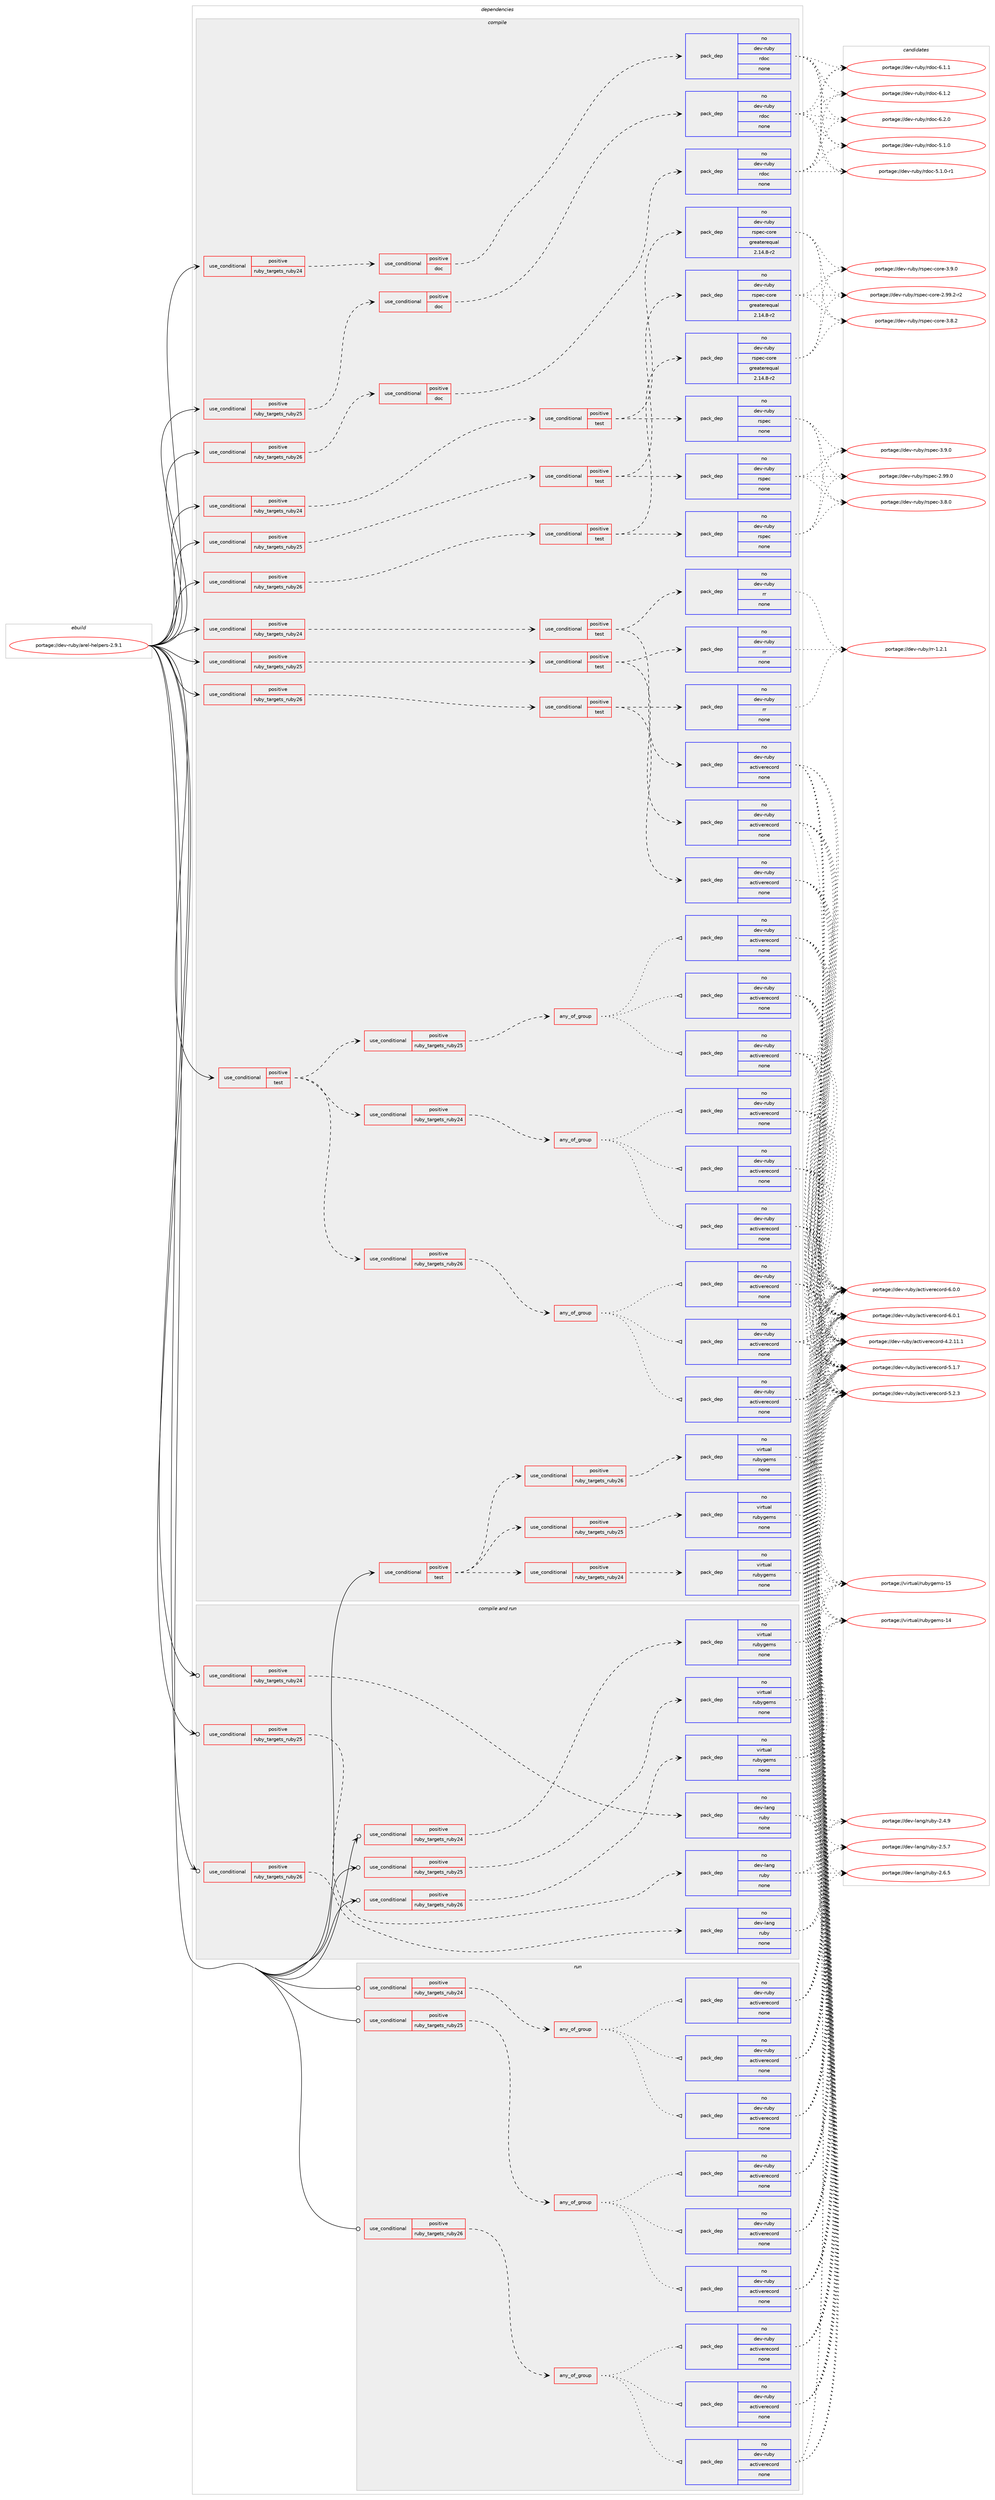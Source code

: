 digraph prolog {

# *************
# Graph options
# *************

newrank=true;
concentrate=true;
compound=true;
graph [rankdir=LR,fontname=Helvetica,fontsize=10,ranksep=1.5];#, ranksep=2.5, nodesep=0.2];
edge  [arrowhead=vee];
node  [fontname=Helvetica,fontsize=10];

# **********
# The ebuild
# **********

subgraph cluster_leftcol {
color=gray;
rank=same;
label=<<i>ebuild</i>>;
id [label="portage://dev-ruby/arel-helpers-2.9.1", color=red, width=4, href="../dev-ruby/arel-helpers-2.9.1.svg"];
}

# ****************
# The dependencies
# ****************

subgraph cluster_midcol {
color=gray;
label=<<i>dependencies</i>>;
subgraph cluster_compile {
fillcolor="#eeeeee";
style=filled;
label=<<i>compile</i>>;
subgraph cond47253 {
dependency211682 [label=<<TABLE BORDER="0" CELLBORDER="1" CELLSPACING="0" CELLPADDING="4"><TR><TD ROWSPAN="3" CELLPADDING="10">use_conditional</TD></TR><TR><TD>positive</TD></TR><TR><TD>ruby_targets_ruby24</TD></TR></TABLE>>, shape=none, color=red];
subgraph cond47254 {
dependency211683 [label=<<TABLE BORDER="0" CELLBORDER="1" CELLSPACING="0" CELLPADDING="4"><TR><TD ROWSPAN="3" CELLPADDING="10">use_conditional</TD></TR><TR><TD>positive</TD></TR><TR><TD>doc</TD></TR></TABLE>>, shape=none, color=red];
subgraph pack160963 {
dependency211684 [label=<<TABLE BORDER="0" CELLBORDER="1" CELLSPACING="0" CELLPADDING="4" WIDTH="220"><TR><TD ROWSPAN="6" CELLPADDING="30">pack_dep</TD></TR><TR><TD WIDTH="110">no</TD></TR><TR><TD>dev-ruby</TD></TR><TR><TD>rdoc</TD></TR><TR><TD>none</TD></TR><TR><TD></TD></TR></TABLE>>, shape=none, color=blue];
}
dependency211683:e -> dependency211684:w [weight=20,style="dashed",arrowhead="vee"];
}
dependency211682:e -> dependency211683:w [weight=20,style="dashed",arrowhead="vee"];
}
id:e -> dependency211682:w [weight=20,style="solid",arrowhead="vee"];
subgraph cond47255 {
dependency211685 [label=<<TABLE BORDER="0" CELLBORDER="1" CELLSPACING="0" CELLPADDING="4"><TR><TD ROWSPAN="3" CELLPADDING="10">use_conditional</TD></TR><TR><TD>positive</TD></TR><TR><TD>ruby_targets_ruby24</TD></TR></TABLE>>, shape=none, color=red];
subgraph cond47256 {
dependency211686 [label=<<TABLE BORDER="0" CELLBORDER="1" CELLSPACING="0" CELLPADDING="4"><TR><TD ROWSPAN="3" CELLPADDING="10">use_conditional</TD></TR><TR><TD>positive</TD></TR><TR><TD>test</TD></TR></TABLE>>, shape=none, color=red];
subgraph pack160964 {
dependency211687 [label=<<TABLE BORDER="0" CELLBORDER="1" CELLSPACING="0" CELLPADDING="4" WIDTH="220"><TR><TD ROWSPAN="6" CELLPADDING="30">pack_dep</TD></TR><TR><TD WIDTH="110">no</TD></TR><TR><TD>dev-ruby</TD></TR><TR><TD>rr</TD></TR><TR><TD>none</TD></TR><TR><TD></TD></TR></TABLE>>, shape=none, color=blue];
}
dependency211686:e -> dependency211687:w [weight=20,style="dashed",arrowhead="vee"];
subgraph pack160965 {
dependency211688 [label=<<TABLE BORDER="0" CELLBORDER="1" CELLSPACING="0" CELLPADDING="4" WIDTH="220"><TR><TD ROWSPAN="6" CELLPADDING="30">pack_dep</TD></TR><TR><TD WIDTH="110">no</TD></TR><TR><TD>dev-ruby</TD></TR><TR><TD>activerecord</TD></TR><TR><TD>none</TD></TR><TR><TD></TD></TR></TABLE>>, shape=none, color=blue];
}
dependency211686:e -> dependency211688:w [weight=20,style="dashed",arrowhead="vee"];
}
dependency211685:e -> dependency211686:w [weight=20,style="dashed",arrowhead="vee"];
}
id:e -> dependency211685:w [weight=20,style="solid",arrowhead="vee"];
subgraph cond47257 {
dependency211689 [label=<<TABLE BORDER="0" CELLBORDER="1" CELLSPACING="0" CELLPADDING="4"><TR><TD ROWSPAN="3" CELLPADDING="10">use_conditional</TD></TR><TR><TD>positive</TD></TR><TR><TD>ruby_targets_ruby24</TD></TR></TABLE>>, shape=none, color=red];
subgraph cond47258 {
dependency211690 [label=<<TABLE BORDER="0" CELLBORDER="1" CELLSPACING="0" CELLPADDING="4"><TR><TD ROWSPAN="3" CELLPADDING="10">use_conditional</TD></TR><TR><TD>positive</TD></TR><TR><TD>test</TD></TR></TABLE>>, shape=none, color=red];
subgraph pack160966 {
dependency211691 [label=<<TABLE BORDER="0" CELLBORDER="1" CELLSPACING="0" CELLPADDING="4" WIDTH="220"><TR><TD ROWSPAN="6" CELLPADDING="30">pack_dep</TD></TR><TR><TD WIDTH="110">no</TD></TR><TR><TD>dev-ruby</TD></TR><TR><TD>rspec</TD></TR><TR><TD>none</TD></TR><TR><TD></TD></TR></TABLE>>, shape=none, color=blue];
}
dependency211690:e -> dependency211691:w [weight=20,style="dashed",arrowhead="vee"];
subgraph pack160967 {
dependency211692 [label=<<TABLE BORDER="0" CELLBORDER="1" CELLSPACING="0" CELLPADDING="4" WIDTH="220"><TR><TD ROWSPAN="6" CELLPADDING="30">pack_dep</TD></TR><TR><TD WIDTH="110">no</TD></TR><TR><TD>dev-ruby</TD></TR><TR><TD>rspec-core</TD></TR><TR><TD>greaterequal</TD></TR><TR><TD>2.14.8-r2</TD></TR></TABLE>>, shape=none, color=blue];
}
dependency211690:e -> dependency211692:w [weight=20,style="dashed",arrowhead="vee"];
}
dependency211689:e -> dependency211690:w [weight=20,style="dashed",arrowhead="vee"];
}
id:e -> dependency211689:w [weight=20,style="solid",arrowhead="vee"];
subgraph cond47259 {
dependency211693 [label=<<TABLE BORDER="0" CELLBORDER="1" CELLSPACING="0" CELLPADDING="4"><TR><TD ROWSPAN="3" CELLPADDING="10">use_conditional</TD></TR><TR><TD>positive</TD></TR><TR><TD>ruby_targets_ruby25</TD></TR></TABLE>>, shape=none, color=red];
subgraph cond47260 {
dependency211694 [label=<<TABLE BORDER="0" CELLBORDER="1" CELLSPACING="0" CELLPADDING="4"><TR><TD ROWSPAN="3" CELLPADDING="10">use_conditional</TD></TR><TR><TD>positive</TD></TR><TR><TD>doc</TD></TR></TABLE>>, shape=none, color=red];
subgraph pack160968 {
dependency211695 [label=<<TABLE BORDER="0" CELLBORDER="1" CELLSPACING="0" CELLPADDING="4" WIDTH="220"><TR><TD ROWSPAN="6" CELLPADDING="30">pack_dep</TD></TR><TR><TD WIDTH="110">no</TD></TR><TR><TD>dev-ruby</TD></TR><TR><TD>rdoc</TD></TR><TR><TD>none</TD></TR><TR><TD></TD></TR></TABLE>>, shape=none, color=blue];
}
dependency211694:e -> dependency211695:w [weight=20,style="dashed",arrowhead="vee"];
}
dependency211693:e -> dependency211694:w [weight=20,style="dashed",arrowhead="vee"];
}
id:e -> dependency211693:w [weight=20,style="solid",arrowhead="vee"];
subgraph cond47261 {
dependency211696 [label=<<TABLE BORDER="0" CELLBORDER="1" CELLSPACING="0" CELLPADDING="4"><TR><TD ROWSPAN="3" CELLPADDING="10">use_conditional</TD></TR><TR><TD>positive</TD></TR><TR><TD>ruby_targets_ruby25</TD></TR></TABLE>>, shape=none, color=red];
subgraph cond47262 {
dependency211697 [label=<<TABLE BORDER="0" CELLBORDER="1" CELLSPACING="0" CELLPADDING="4"><TR><TD ROWSPAN="3" CELLPADDING="10">use_conditional</TD></TR><TR><TD>positive</TD></TR><TR><TD>test</TD></TR></TABLE>>, shape=none, color=red];
subgraph pack160969 {
dependency211698 [label=<<TABLE BORDER="0" CELLBORDER="1" CELLSPACING="0" CELLPADDING="4" WIDTH="220"><TR><TD ROWSPAN="6" CELLPADDING="30">pack_dep</TD></TR><TR><TD WIDTH="110">no</TD></TR><TR><TD>dev-ruby</TD></TR><TR><TD>rr</TD></TR><TR><TD>none</TD></TR><TR><TD></TD></TR></TABLE>>, shape=none, color=blue];
}
dependency211697:e -> dependency211698:w [weight=20,style="dashed",arrowhead="vee"];
subgraph pack160970 {
dependency211699 [label=<<TABLE BORDER="0" CELLBORDER="1" CELLSPACING="0" CELLPADDING="4" WIDTH="220"><TR><TD ROWSPAN="6" CELLPADDING="30">pack_dep</TD></TR><TR><TD WIDTH="110">no</TD></TR><TR><TD>dev-ruby</TD></TR><TR><TD>activerecord</TD></TR><TR><TD>none</TD></TR><TR><TD></TD></TR></TABLE>>, shape=none, color=blue];
}
dependency211697:e -> dependency211699:w [weight=20,style="dashed",arrowhead="vee"];
}
dependency211696:e -> dependency211697:w [weight=20,style="dashed",arrowhead="vee"];
}
id:e -> dependency211696:w [weight=20,style="solid",arrowhead="vee"];
subgraph cond47263 {
dependency211700 [label=<<TABLE BORDER="0" CELLBORDER="1" CELLSPACING="0" CELLPADDING="4"><TR><TD ROWSPAN="3" CELLPADDING="10">use_conditional</TD></TR><TR><TD>positive</TD></TR><TR><TD>ruby_targets_ruby25</TD></TR></TABLE>>, shape=none, color=red];
subgraph cond47264 {
dependency211701 [label=<<TABLE BORDER="0" CELLBORDER="1" CELLSPACING="0" CELLPADDING="4"><TR><TD ROWSPAN="3" CELLPADDING="10">use_conditional</TD></TR><TR><TD>positive</TD></TR><TR><TD>test</TD></TR></TABLE>>, shape=none, color=red];
subgraph pack160971 {
dependency211702 [label=<<TABLE BORDER="0" CELLBORDER="1" CELLSPACING="0" CELLPADDING="4" WIDTH="220"><TR><TD ROWSPAN="6" CELLPADDING="30">pack_dep</TD></TR><TR><TD WIDTH="110">no</TD></TR><TR><TD>dev-ruby</TD></TR><TR><TD>rspec</TD></TR><TR><TD>none</TD></TR><TR><TD></TD></TR></TABLE>>, shape=none, color=blue];
}
dependency211701:e -> dependency211702:w [weight=20,style="dashed",arrowhead="vee"];
subgraph pack160972 {
dependency211703 [label=<<TABLE BORDER="0" CELLBORDER="1" CELLSPACING="0" CELLPADDING="4" WIDTH="220"><TR><TD ROWSPAN="6" CELLPADDING="30">pack_dep</TD></TR><TR><TD WIDTH="110">no</TD></TR><TR><TD>dev-ruby</TD></TR><TR><TD>rspec-core</TD></TR><TR><TD>greaterequal</TD></TR><TR><TD>2.14.8-r2</TD></TR></TABLE>>, shape=none, color=blue];
}
dependency211701:e -> dependency211703:w [weight=20,style="dashed",arrowhead="vee"];
}
dependency211700:e -> dependency211701:w [weight=20,style="dashed",arrowhead="vee"];
}
id:e -> dependency211700:w [weight=20,style="solid",arrowhead="vee"];
subgraph cond47265 {
dependency211704 [label=<<TABLE BORDER="0" CELLBORDER="1" CELLSPACING="0" CELLPADDING="4"><TR><TD ROWSPAN="3" CELLPADDING="10">use_conditional</TD></TR><TR><TD>positive</TD></TR><TR><TD>ruby_targets_ruby26</TD></TR></TABLE>>, shape=none, color=red];
subgraph cond47266 {
dependency211705 [label=<<TABLE BORDER="0" CELLBORDER="1" CELLSPACING="0" CELLPADDING="4"><TR><TD ROWSPAN="3" CELLPADDING="10">use_conditional</TD></TR><TR><TD>positive</TD></TR><TR><TD>doc</TD></TR></TABLE>>, shape=none, color=red];
subgraph pack160973 {
dependency211706 [label=<<TABLE BORDER="0" CELLBORDER="1" CELLSPACING="0" CELLPADDING="4" WIDTH="220"><TR><TD ROWSPAN="6" CELLPADDING="30">pack_dep</TD></TR><TR><TD WIDTH="110">no</TD></TR><TR><TD>dev-ruby</TD></TR><TR><TD>rdoc</TD></TR><TR><TD>none</TD></TR><TR><TD></TD></TR></TABLE>>, shape=none, color=blue];
}
dependency211705:e -> dependency211706:w [weight=20,style="dashed",arrowhead="vee"];
}
dependency211704:e -> dependency211705:w [weight=20,style="dashed",arrowhead="vee"];
}
id:e -> dependency211704:w [weight=20,style="solid",arrowhead="vee"];
subgraph cond47267 {
dependency211707 [label=<<TABLE BORDER="0" CELLBORDER="1" CELLSPACING="0" CELLPADDING="4"><TR><TD ROWSPAN="3" CELLPADDING="10">use_conditional</TD></TR><TR><TD>positive</TD></TR><TR><TD>ruby_targets_ruby26</TD></TR></TABLE>>, shape=none, color=red];
subgraph cond47268 {
dependency211708 [label=<<TABLE BORDER="0" CELLBORDER="1" CELLSPACING="0" CELLPADDING="4"><TR><TD ROWSPAN="3" CELLPADDING="10">use_conditional</TD></TR><TR><TD>positive</TD></TR><TR><TD>test</TD></TR></TABLE>>, shape=none, color=red];
subgraph pack160974 {
dependency211709 [label=<<TABLE BORDER="0" CELLBORDER="1" CELLSPACING="0" CELLPADDING="4" WIDTH="220"><TR><TD ROWSPAN="6" CELLPADDING="30">pack_dep</TD></TR><TR><TD WIDTH="110">no</TD></TR><TR><TD>dev-ruby</TD></TR><TR><TD>rr</TD></TR><TR><TD>none</TD></TR><TR><TD></TD></TR></TABLE>>, shape=none, color=blue];
}
dependency211708:e -> dependency211709:w [weight=20,style="dashed",arrowhead="vee"];
subgraph pack160975 {
dependency211710 [label=<<TABLE BORDER="0" CELLBORDER="1" CELLSPACING="0" CELLPADDING="4" WIDTH="220"><TR><TD ROWSPAN="6" CELLPADDING="30">pack_dep</TD></TR><TR><TD WIDTH="110">no</TD></TR><TR><TD>dev-ruby</TD></TR><TR><TD>activerecord</TD></TR><TR><TD>none</TD></TR><TR><TD></TD></TR></TABLE>>, shape=none, color=blue];
}
dependency211708:e -> dependency211710:w [weight=20,style="dashed",arrowhead="vee"];
}
dependency211707:e -> dependency211708:w [weight=20,style="dashed",arrowhead="vee"];
}
id:e -> dependency211707:w [weight=20,style="solid",arrowhead="vee"];
subgraph cond47269 {
dependency211711 [label=<<TABLE BORDER="0" CELLBORDER="1" CELLSPACING="0" CELLPADDING="4"><TR><TD ROWSPAN="3" CELLPADDING="10">use_conditional</TD></TR><TR><TD>positive</TD></TR><TR><TD>ruby_targets_ruby26</TD></TR></TABLE>>, shape=none, color=red];
subgraph cond47270 {
dependency211712 [label=<<TABLE BORDER="0" CELLBORDER="1" CELLSPACING="0" CELLPADDING="4"><TR><TD ROWSPAN="3" CELLPADDING="10">use_conditional</TD></TR><TR><TD>positive</TD></TR><TR><TD>test</TD></TR></TABLE>>, shape=none, color=red];
subgraph pack160976 {
dependency211713 [label=<<TABLE BORDER="0" CELLBORDER="1" CELLSPACING="0" CELLPADDING="4" WIDTH="220"><TR><TD ROWSPAN="6" CELLPADDING="30">pack_dep</TD></TR><TR><TD WIDTH="110">no</TD></TR><TR><TD>dev-ruby</TD></TR><TR><TD>rspec</TD></TR><TR><TD>none</TD></TR><TR><TD></TD></TR></TABLE>>, shape=none, color=blue];
}
dependency211712:e -> dependency211713:w [weight=20,style="dashed",arrowhead="vee"];
subgraph pack160977 {
dependency211714 [label=<<TABLE BORDER="0" CELLBORDER="1" CELLSPACING="0" CELLPADDING="4" WIDTH="220"><TR><TD ROWSPAN="6" CELLPADDING="30">pack_dep</TD></TR><TR><TD WIDTH="110">no</TD></TR><TR><TD>dev-ruby</TD></TR><TR><TD>rspec-core</TD></TR><TR><TD>greaterequal</TD></TR><TR><TD>2.14.8-r2</TD></TR></TABLE>>, shape=none, color=blue];
}
dependency211712:e -> dependency211714:w [weight=20,style="dashed",arrowhead="vee"];
}
dependency211711:e -> dependency211712:w [weight=20,style="dashed",arrowhead="vee"];
}
id:e -> dependency211711:w [weight=20,style="solid",arrowhead="vee"];
subgraph cond47271 {
dependency211715 [label=<<TABLE BORDER="0" CELLBORDER="1" CELLSPACING="0" CELLPADDING="4"><TR><TD ROWSPAN="3" CELLPADDING="10">use_conditional</TD></TR><TR><TD>positive</TD></TR><TR><TD>test</TD></TR></TABLE>>, shape=none, color=red];
subgraph cond47272 {
dependency211716 [label=<<TABLE BORDER="0" CELLBORDER="1" CELLSPACING="0" CELLPADDING="4"><TR><TD ROWSPAN="3" CELLPADDING="10">use_conditional</TD></TR><TR><TD>positive</TD></TR><TR><TD>ruby_targets_ruby24</TD></TR></TABLE>>, shape=none, color=red];
subgraph any3393 {
dependency211717 [label=<<TABLE BORDER="0" CELLBORDER="1" CELLSPACING="0" CELLPADDING="4"><TR><TD CELLPADDING="10">any_of_group</TD></TR></TABLE>>, shape=none, color=red];subgraph pack160978 {
dependency211718 [label=<<TABLE BORDER="0" CELLBORDER="1" CELLSPACING="0" CELLPADDING="4" WIDTH="220"><TR><TD ROWSPAN="6" CELLPADDING="30">pack_dep</TD></TR><TR><TD WIDTH="110">no</TD></TR><TR><TD>dev-ruby</TD></TR><TR><TD>activerecord</TD></TR><TR><TD>none</TD></TR><TR><TD></TD></TR></TABLE>>, shape=none, color=blue];
}
dependency211717:e -> dependency211718:w [weight=20,style="dotted",arrowhead="oinv"];
subgraph pack160979 {
dependency211719 [label=<<TABLE BORDER="0" CELLBORDER="1" CELLSPACING="0" CELLPADDING="4" WIDTH="220"><TR><TD ROWSPAN="6" CELLPADDING="30">pack_dep</TD></TR><TR><TD WIDTH="110">no</TD></TR><TR><TD>dev-ruby</TD></TR><TR><TD>activerecord</TD></TR><TR><TD>none</TD></TR><TR><TD></TD></TR></TABLE>>, shape=none, color=blue];
}
dependency211717:e -> dependency211719:w [weight=20,style="dotted",arrowhead="oinv"];
subgraph pack160980 {
dependency211720 [label=<<TABLE BORDER="0" CELLBORDER="1" CELLSPACING="0" CELLPADDING="4" WIDTH="220"><TR><TD ROWSPAN="6" CELLPADDING="30">pack_dep</TD></TR><TR><TD WIDTH="110">no</TD></TR><TR><TD>dev-ruby</TD></TR><TR><TD>activerecord</TD></TR><TR><TD>none</TD></TR><TR><TD></TD></TR></TABLE>>, shape=none, color=blue];
}
dependency211717:e -> dependency211720:w [weight=20,style="dotted",arrowhead="oinv"];
}
dependency211716:e -> dependency211717:w [weight=20,style="dashed",arrowhead="vee"];
}
dependency211715:e -> dependency211716:w [weight=20,style="dashed",arrowhead="vee"];
subgraph cond47273 {
dependency211721 [label=<<TABLE BORDER="0" CELLBORDER="1" CELLSPACING="0" CELLPADDING="4"><TR><TD ROWSPAN="3" CELLPADDING="10">use_conditional</TD></TR><TR><TD>positive</TD></TR><TR><TD>ruby_targets_ruby25</TD></TR></TABLE>>, shape=none, color=red];
subgraph any3394 {
dependency211722 [label=<<TABLE BORDER="0" CELLBORDER="1" CELLSPACING="0" CELLPADDING="4"><TR><TD CELLPADDING="10">any_of_group</TD></TR></TABLE>>, shape=none, color=red];subgraph pack160981 {
dependency211723 [label=<<TABLE BORDER="0" CELLBORDER="1" CELLSPACING="0" CELLPADDING="4" WIDTH="220"><TR><TD ROWSPAN="6" CELLPADDING="30">pack_dep</TD></TR><TR><TD WIDTH="110">no</TD></TR><TR><TD>dev-ruby</TD></TR><TR><TD>activerecord</TD></TR><TR><TD>none</TD></TR><TR><TD></TD></TR></TABLE>>, shape=none, color=blue];
}
dependency211722:e -> dependency211723:w [weight=20,style="dotted",arrowhead="oinv"];
subgraph pack160982 {
dependency211724 [label=<<TABLE BORDER="0" CELLBORDER="1" CELLSPACING="0" CELLPADDING="4" WIDTH="220"><TR><TD ROWSPAN="6" CELLPADDING="30">pack_dep</TD></TR><TR><TD WIDTH="110">no</TD></TR><TR><TD>dev-ruby</TD></TR><TR><TD>activerecord</TD></TR><TR><TD>none</TD></TR><TR><TD></TD></TR></TABLE>>, shape=none, color=blue];
}
dependency211722:e -> dependency211724:w [weight=20,style="dotted",arrowhead="oinv"];
subgraph pack160983 {
dependency211725 [label=<<TABLE BORDER="0" CELLBORDER="1" CELLSPACING="0" CELLPADDING="4" WIDTH="220"><TR><TD ROWSPAN="6" CELLPADDING="30">pack_dep</TD></TR><TR><TD WIDTH="110">no</TD></TR><TR><TD>dev-ruby</TD></TR><TR><TD>activerecord</TD></TR><TR><TD>none</TD></TR><TR><TD></TD></TR></TABLE>>, shape=none, color=blue];
}
dependency211722:e -> dependency211725:w [weight=20,style="dotted",arrowhead="oinv"];
}
dependency211721:e -> dependency211722:w [weight=20,style="dashed",arrowhead="vee"];
}
dependency211715:e -> dependency211721:w [weight=20,style="dashed",arrowhead="vee"];
subgraph cond47274 {
dependency211726 [label=<<TABLE BORDER="0" CELLBORDER="1" CELLSPACING="0" CELLPADDING="4"><TR><TD ROWSPAN="3" CELLPADDING="10">use_conditional</TD></TR><TR><TD>positive</TD></TR><TR><TD>ruby_targets_ruby26</TD></TR></TABLE>>, shape=none, color=red];
subgraph any3395 {
dependency211727 [label=<<TABLE BORDER="0" CELLBORDER="1" CELLSPACING="0" CELLPADDING="4"><TR><TD CELLPADDING="10">any_of_group</TD></TR></TABLE>>, shape=none, color=red];subgraph pack160984 {
dependency211728 [label=<<TABLE BORDER="0" CELLBORDER="1" CELLSPACING="0" CELLPADDING="4" WIDTH="220"><TR><TD ROWSPAN="6" CELLPADDING="30">pack_dep</TD></TR><TR><TD WIDTH="110">no</TD></TR><TR><TD>dev-ruby</TD></TR><TR><TD>activerecord</TD></TR><TR><TD>none</TD></TR><TR><TD></TD></TR></TABLE>>, shape=none, color=blue];
}
dependency211727:e -> dependency211728:w [weight=20,style="dotted",arrowhead="oinv"];
subgraph pack160985 {
dependency211729 [label=<<TABLE BORDER="0" CELLBORDER="1" CELLSPACING="0" CELLPADDING="4" WIDTH="220"><TR><TD ROWSPAN="6" CELLPADDING="30">pack_dep</TD></TR><TR><TD WIDTH="110">no</TD></TR><TR><TD>dev-ruby</TD></TR><TR><TD>activerecord</TD></TR><TR><TD>none</TD></TR><TR><TD></TD></TR></TABLE>>, shape=none, color=blue];
}
dependency211727:e -> dependency211729:w [weight=20,style="dotted",arrowhead="oinv"];
subgraph pack160986 {
dependency211730 [label=<<TABLE BORDER="0" CELLBORDER="1" CELLSPACING="0" CELLPADDING="4" WIDTH="220"><TR><TD ROWSPAN="6" CELLPADDING="30">pack_dep</TD></TR><TR><TD WIDTH="110">no</TD></TR><TR><TD>dev-ruby</TD></TR><TR><TD>activerecord</TD></TR><TR><TD>none</TD></TR><TR><TD></TD></TR></TABLE>>, shape=none, color=blue];
}
dependency211727:e -> dependency211730:w [weight=20,style="dotted",arrowhead="oinv"];
}
dependency211726:e -> dependency211727:w [weight=20,style="dashed",arrowhead="vee"];
}
dependency211715:e -> dependency211726:w [weight=20,style="dashed",arrowhead="vee"];
}
id:e -> dependency211715:w [weight=20,style="solid",arrowhead="vee"];
subgraph cond47275 {
dependency211731 [label=<<TABLE BORDER="0" CELLBORDER="1" CELLSPACING="0" CELLPADDING="4"><TR><TD ROWSPAN="3" CELLPADDING="10">use_conditional</TD></TR><TR><TD>positive</TD></TR><TR><TD>test</TD></TR></TABLE>>, shape=none, color=red];
subgraph cond47276 {
dependency211732 [label=<<TABLE BORDER="0" CELLBORDER="1" CELLSPACING="0" CELLPADDING="4"><TR><TD ROWSPAN="3" CELLPADDING="10">use_conditional</TD></TR><TR><TD>positive</TD></TR><TR><TD>ruby_targets_ruby24</TD></TR></TABLE>>, shape=none, color=red];
subgraph pack160987 {
dependency211733 [label=<<TABLE BORDER="0" CELLBORDER="1" CELLSPACING="0" CELLPADDING="4" WIDTH="220"><TR><TD ROWSPAN="6" CELLPADDING="30">pack_dep</TD></TR><TR><TD WIDTH="110">no</TD></TR><TR><TD>virtual</TD></TR><TR><TD>rubygems</TD></TR><TR><TD>none</TD></TR><TR><TD></TD></TR></TABLE>>, shape=none, color=blue];
}
dependency211732:e -> dependency211733:w [weight=20,style="dashed",arrowhead="vee"];
}
dependency211731:e -> dependency211732:w [weight=20,style="dashed",arrowhead="vee"];
subgraph cond47277 {
dependency211734 [label=<<TABLE BORDER="0" CELLBORDER="1" CELLSPACING="0" CELLPADDING="4"><TR><TD ROWSPAN="3" CELLPADDING="10">use_conditional</TD></TR><TR><TD>positive</TD></TR><TR><TD>ruby_targets_ruby25</TD></TR></TABLE>>, shape=none, color=red];
subgraph pack160988 {
dependency211735 [label=<<TABLE BORDER="0" CELLBORDER="1" CELLSPACING="0" CELLPADDING="4" WIDTH="220"><TR><TD ROWSPAN="6" CELLPADDING="30">pack_dep</TD></TR><TR><TD WIDTH="110">no</TD></TR><TR><TD>virtual</TD></TR><TR><TD>rubygems</TD></TR><TR><TD>none</TD></TR><TR><TD></TD></TR></TABLE>>, shape=none, color=blue];
}
dependency211734:e -> dependency211735:w [weight=20,style="dashed",arrowhead="vee"];
}
dependency211731:e -> dependency211734:w [weight=20,style="dashed",arrowhead="vee"];
subgraph cond47278 {
dependency211736 [label=<<TABLE BORDER="0" CELLBORDER="1" CELLSPACING="0" CELLPADDING="4"><TR><TD ROWSPAN="3" CELLPADDING="10">use_conditional</TD></TR><TR><TD>positive</TD></TR><TR><TD>ruby_targets_ruby26</TD></TR></TABLE>>, shape=none, color=red];
subgraph pack160989 {
dependency211737 [label=<<TABLE BORDER="0" CELLBORDER="1" CELLSPACING="0" CELLPADDING="4" WIDTH="220"><TR><TD ROWSPAN="6" CELLPADDING="30">pack_dep</TD></TR><TR><TD WIDTH="110">no</TD></TR><TR><TD>virtual</TD></TR><TR><TD>rubygems</TD></TR><TR><TD>none</TD></TR><TR><TD></TD></TR></TABLE>>, shape=none, color=blue];
}
dependency211736:e -> dependency211737:w [weight=20,style="dashed",arrowhead="vee"];
}
dependency211731:e -> dependency211736:w [weight=20,style="dashed",arrowhead="vee"];
}
id:e -> dependency211731:w [weight=20,style="solid",arrowhead="vee"];
}
subgraph cluster_compileandrun {
fillcolor="#eeeeee";
style=filled;
label=<<i>compile and run</i>>;
subgraph cond47279 {
dependency211738 [label=<<TABLE BORDER="0" CELLBORDER="1" CELLSPACING="0" CELLPADDING="4"><TR><TD ROWSPAN="3" CELLPADDING="10">use_conditional</TD></TR><TR><TD>positive</TD></TR><TR><TD>ruby_targets_ruby24</TD></TR></TABLE>>, shape=none, color=red];
subgraph pack160990 {
dependency211739 [label=<<TABLE BORDER="0" CELLBORDER="1" CELLSPACING="0" CELLPADDING="4" WIDTH="220"><TR><TD ROWSPAN="6" CELLPADDING="30">pack_dep</TD></TR><TR><TD WIDTH="110">no</TD></TR><TR><TD>dev-lang</TD></TR><TR><TD>ruby</TD></TR><TR><TD>none</TD></TR><TR><TD></TD></TR></TABLE>>, shape=none, color=blue];
}
dependency211738:e -> dependency211739:w [weight=20,style="dashed",arrowhead="vee"];
}
id:e -> dependency211738:w [weight=20,style="solid",arrowhead="odotvee"];
subgraph cond47280 {
dependency211740 [label=<<TABLE BORDER="0" CELLBORDER="1" CELLSPACING="0" CELLPADDING="4"><TR><TD ROWSPAN="3" CELLPADDING="10">use_conditional</TD></TR><TR><TD>positive</TD></TR><TR><TD>ruby_targets_ruby24</TD></TR></TABLE>>, shape=none, color=red];
subgraph pack160991 {
dependency211741 [label=<<TABLE BORDER="0" CELLBORDER="1" CELLSPACING="0" CELLPADDING="4" WIDTH="220"><TR><TD ROWSPAN="6" CELLPADDING="30">pack_dep</TD></TR><TR><TD WIDTH="110">no</TD></TR><TR><TD>virtual</TD></TR><TR><TD>rubygems</TD></TR><TR><TD>none</TD></TR><TR><TD></TD></TR></TABLE>>, shape=none, color=blue];
}
dependency211740:e -> dependency211741:w [weight=20,style="dashed",arrowhead="vee"];
}
id:e -> dependency211740:w [weight=20,style="solid",arrowhead="odotvee"];
subgraph cond47281 {
dependency211742 [label=<<TABLE BORDER="0" CELLBORDER="1" CELLSPACING="0" CELLPADDING="4"><TR><TD ROWSPAN="3" CELLPADDING="10">use_conditional</TD></TR><TR><TD>positive</TD></TR><TR><TD>ruby_targets_ruby25</TD></TR></TABLE>>, shape=none, color=red];
subgraph pack160992 {
dependency211743 [label=<<TABLE BORDER="0" CELLBORDER="1" CELLSPACING="0" CELLPADDING="4" WIDTH="220"><TR><TD ROWSPAN="6" CELLPADDING="30">pack_dep</TD></TR><TR><TD WIDTH="110">no</TD></TR><TR><TD>dev-lang</TD></TR><TR><TD>ruby</TD></TR><TR><TD>none</TD></TR><TR><TD></TD></TR></TABLE>>, shape=none, color=blue];
}
dependency211742:e -> dependency211743:w [weight=20,style="dashed",arrowhead="vee"];
}
id:e -> dependency211742:w [weight=20,style="solid",arrowhead="odotvee"];
subgraph cond47282 {
dependency211744 [label=<<TABLE BORDER="0" CELLBORDER="1" CELLSPACING="0" CELLPADDING="4"><TR><TD ROWSPAN="3" CELLPADDING="10">use_conditional</TD></TR><TR><TD>positive</TD></TR><TR><TD>ruby_targets_ruby25</TD></TR></TABLE>>, shape=none, color=red];
subgraph pack160993 {
dependency211745 [label=<<TABLE BORDER="0" CELLBORDER="1" CELLSPACING="0" CELLPADDING="4" WIDTH="220"><TR><TD ROWSPAN="6" CELLPADDING="30">pack_dep</TD></TR><TR><TD WIDTH="110">no</TD></TR><TR><TD>virtual</TD></TR><TR><TD>rubygems</TD></TR><TR><TD>none</TD></TR><TR><TD></TD></TR></TABLE>>, shape=none, color=blue];
}
dependency211744:e -> dependency211745:w [weight=20,style="dashed",arrowhead="vee"];
}
id:e -> dependency211744:w [weight=20,style="solid",arrowhead="odotvee"];
subgraph cond47283 {
dependency211746 [label=<<TABLE BORDER="0" CELLBORDER="1" CELLSPACING="0" CELLPADDING="4"><TR><TD ROWSPAN="3" CELLPADDING="10">use_conditional</TD></TR><TR><TD>positive</TD></TR><TR><TD>ruby_targets_ruby26</TD></TR></TABLE>>, shape=none, color=red];
subgraph pack160994 {
dependency211747 [label=<<TABLE BORDER="0" CELLBORDER="1" CELLSPACING="0" CELLPADDING="4" WIDTH="220"><TR><TD ROWSPAN="6" CELLPADDING="30">pack_dep</TD></TR><TR><TD WIDTH="110">no</TD></TR><TR><TD>dev-lang</TD></TR><TR><TD>ruby</TD></TR><TR><TD>none</TD></TR><TR><TD></TD></TR></TABLE>>, shape=none, color=blue];
}
dependency211746:e -> dependency211747:w [weight=20,style="dashed",arrowhead="vee"];
}
id:e -> dependency211746:w [weight=20,style="solid",arrowhead="odotvee"];
subgraph cond47284 {
dependency211748 [label=<<TABLE BORDER="0" CELLBORDER="1" CELLSPACING="0" CELLPADDING="4"><TR><TD ROWSPAN="3" CELLPADDING="10">use_conditional</TD></TR><TR><TD>positive</TD></TR><TR><TD>ruby_targets_ruby26</TD></TR></TABLE>>, shape=none, color=red];
subgraph pack160995 {
dependency211749 [label=<<TABLE BORDER="0" CELLBORDER="1" CELLSPACING="0" CELLPADDING="4" WIDTH="220"><TR><TD ROWSPAN="6" CELLPADDING="30">pack_dep</TD></TR><TR><TD WIDTH="110">no</TD></TR><TR><TD>virtual</TD></TR><TR><TD>rubygems</TD></TR><TR><TD>none</TD></TR><TR><TD></TD></TR></TABLE>>, shape=none, color=blue];
}
dependency211748:e -> dependency211749:w [weight=20,style="dashed",arrowhead="vee"];
}
id:e -> dependency211748:w [weight=20,style="solid",arrowhead="odotvee"];
}
subgraph cluster_run {
fillcolor="#eeeeee";
style=filled;
label=<<i>run</i>>;
subgraph cond47285 {
dependency211750 [label=<<TABLE BORDER="0" CELLBORDER="1" CELLSPACING="0" CELLPADDING="4"><TR><TD ROWSPAN="3" CELLPADDING="10">use_conditional</TD></TR><TR><TD>positive</TD></TR><TR><TD>ruby_targets_ruby24</TD></TR></TABLE>>, shape=none, color=red];
subgraph any3396 {
dependency211751 [label=<<TABLE BORDER="0" CELLBORDER="1" CELLSPACING="0" CELLPADDING="4"><TR><TD CELLPADDING="10">any_of_group</TD></TR></TABLE>>, shape=none, color=red];subgraph pack160996 {
dependency211752 [label=<<TABLE BORDER="0" CELLBORDER="1" CELLSPACING="0" CELLPADDING="4" WIDTH="220"><TR><TD ROWSPAN="6" CELLPADDING="30">pack_dep</TD></TR><TR><TD WIDTH="110">no</TD></TR><TR><TD>dev-ruby</TD></TR><TR><TD>activerecord</TD></TR><TR><TD>none</TD></TR><TR><TD></TD></TR></TABLE>>, shape=none, color=blue];
}
dependency211751:e -> dependency211752:w [weight=20,style="dotted",arrowhead="oinv"];
subgraph pack160997 {
dependency211753 [label=<<TABLE BORDER="0" CELLBORDER="1" CELLSPACING="0" CELLPADDING="4" WIDTH="220"><TR><TD ROWSPAN="6" CELLPADDING="30">pack_dep</TD></TR><TR><TD WIDTH="110">no</TD></TR><TR><TD>dev-ruby</TD></TR><TR><TD>activerecord</TD></TR><TR><TD>none</TD></TR><TR><TD></TD></TR></TABLE>>, shape=none, color=blue];
}
dependency211751:e -> dependency211753:w [weight=20,style="dotted",arrowhead="oinv"];
subgraph pack160998 {
dependency211754 [label=<<TABLE BORDER="0" CELLBORDER="1" CELLSPACING="0" CELLPADDING="4" WIDTH="220"><TR><TD ROWSPAN="6" CELLPADDING="30">pack_dep</TD></TR><TR><TD WIDTH="110">no</TD></TR><TR><TD>dev-ruby</TD></TR><TR><TD>activerecord</TD></TR><TR><TD>none</TD></TR><TR><TD></TD></TR></TABLE>>, shape=none, color=blue];
}
dependency211751:e -> dependency211754:w [weight=20,style="dotted",arrowhead="oinv"];
}
dependency211750:e -> dependency211751:w [weight=20,style="dashed",arrowhead="vee"];
}
id:e -> dependency211750:w [weight=20,style="solid",arrowhead="odot"];
subgraph cond47286 {
dependency211755 [label=<<TABLE BORDER="0" CELLBORDER="1" CELLSPACING="0" CELLPADDING="4"><TR><TD ROWSPAN="3" CELLPADDING="10">use_conditional</TD></TR><TR><TD>positive</TD></TR><TR><TD>ruby_targets_ruby25</TD></TR></TABLE>>, shape=none, color=red];
subgraph any3397 {
dependency211756 [label=<<TABLE BORDER="0" CELLBORDER="1" CELLSPACING="0" CELLPADDING="4"><TR><TD CELLPADDING="10">any_of_group</TD></TR></TABLE>>, shape=none, color=red];subgraph pack160999 {
dependency211757 [label=<<TABLE BORDER="0" CELLBORDER="1" CELLSPACING="0" CELLPADDING="4" WIDTH="220"><TR><TD ROWSPAN="6" CELLPADDING="30">pack_dep</TD></TR><TR><TD WIDTH="110">no</TD></TR><TR><TD>dev-ruby</TD></TR><TR><TD>activerecord</TD></TR><TR><TD>none</TD></TR><TR><TD></TD></TR></TABLE>>, shape=none, color=blue];
}
dependency211756:e -> dependency211757:w [weight=20,style="dotted",arrowhead="oinv"];
subgraph pack161000 {
dependency211758 [label=<<TABLE BORDER="0" CELLBORDER="1" CELLSPACING="0" CELLPADDING="4" WIDTH="220"><TR><TD ROWSPAN="6" CELLPADDING="30">pack_dep</TD></TR><TR><TD WIDTH="110">no</TD></TR><TR><TD>dev-ruby</TD></TR><TR><TD>activerecord</TD></TR><TR><TD>none</TD></TR><TR><TD></TD></TR></TABLE>>, shape=none, color=blue];
}
dependency211756:e -> dependency211758:w [weight=20,style="dotted",arrowhead="oinv"];
subgraph pack161001 {
dependency211759 [label=<<TABLE BORDER="0" CELLBORDER="1" CELLSPACING="0" CELLPADDING="4" WIDTH="220"><TR><TD ROWSPAN="6" CELLPADDING="30">pack_dep</TD></TR><TR><TD WIDTH="110">no</TD></TR><TR><TD>dev-ruby</TD></TR><TR><TD>activerecord</TD></TR><TR><TD>none</TD></TR><TR><TD></TD></TR></TABLE>>, shape=none, color=blue];
}
dependency211756:e -> dependency211759:w [weight=20,style="dotted",arrowhead="oinv"];
}
dependency211755:e -> dependency211756:w [weight=20,style="dashed",arrowhead="vee"];
}
id:e -> dependency211755:w [weight=20,style="solid",arrowhead="odot"];
subgraph cond47287 {
dependency211760 [label=<<TABLE BORDER="0" CELLBORDER="1" CELLSPACING="0" CELLPADDING="4"><TR><TD ROWSPAN="3" CELLPADDING="10">use_conditional</TD></TR><TR><TD>positive</TD></TR><TR><TD>ruby_targets_ruby26</TD></TR></TABLE>>, shape=none, color=red];
subgraph any3398 {
dependency211761 [label=<<TABLE BORDER="0" CELLBORDER="1" CELLSPACING="0" CELLPADDING="4"><TR><TD CELLPADDING="10">any_of_group</TD></TR></TABLE>>, shape=none, color=red];subgraph pack161002 {
dependency211762 [label=<<TABLE BORDER="0" CELLBORDER="1" CELLSPACING="0" CELLPADDING="4" WIDTH="220"><TR><TD ROWSPAN="6" CELLPADDING="30">pack_dep</TD></TR><TR><TD WIDTH="110">no</TD></TR><TR><TD>dev-ruby</TD></TR><TR><TD>activerecord</TD></TR><TR><TD>none</TD></TR><TR><TD></TD></TR></TABLE>>, shape=none, color=blue];
}
dependency211761:e -> dependency211762:w [weight=20,style="dotted",arrowhead="oinv"];
subgraph pack161003 {
dependency211763 [label=<<TABLE BORDER="0" CELLBORDER="1" CELLSPACING="0" CELLPADDING="4" WIDTH="220"><TR><TD ROWSPAN="6" CELLPADDING="30">pack_dep</TD></TR><TR><TD WIDTH="110">no</TD></TR><TR><TD>dev-ruby</TD></TR><TR><TD>activerecord</TD></TR><TR><TD>none</TD></TR><TR><TD></TD></TR></TABLE>>, shape=none, color=blue];
}
dependency211761:e -> dependency211763:w [weight=20,style="dotted",arrowhead="oinv"];
subgraph pack161004 {
dependency211764 [label=<<TABLE BORDER="0" CELLBORDER="1" CELLSPACING="0" CELLPADDING="4" WIDTH="220"><TR><TD ROWSPAN="6" CELLPADDING="30">pack_dep</TD></TR><TR><TD WIDTH="110">no</TD></TR><TR><TD>dev-ruby</TD></TR><TR><TD>activerecord</TD></TR><TR><TD>none</TD></TR><TR><TD></TD></TR></TABLE>>, shape=none, color=blue];
}
dependency211761:e -> dependency211764:w [weight=20,style="dotted",arrowhead="oinv"];
}
dependency211760:e -> dependency211761:w [weight=20,style="dashed",arrowhead="vee"];
}
id:e -> dependency211760:w [weight=20,style="solid",arrowhead="odot"];
}
}

# **************
# The candidates
# **************

subgraph cluster_choices {
rank=same;
color=gray;
label=<<i>candidates</i>>;

subgraph choice160963 {
color=black;
nodesep=1;
choiceportage10010111845114117981214711410011199455346494648 [label="portage://dev-ruby/rdoc-5.1.0", color=red, width=4,href="../dev-ruby/rdoc-5.1.0.svg"];
choiceportage100101118451141179812147114100111994553464946484511449 [label="portage://dev-ruby/rdoc-5.1.0-r1", color=red, width=4,href="../dev-ruby/rdoc-5.1.0-r1.svg"];
choiceportage10010111845114117981214711410011199455446494649 [label="portage://dev-ruby/rdoc-6.1.1", color=red, width=4,href="../dev-ruby/rdoc-6.1.1.svg"];
choiceportage10010111845114117981214711410011199455446494650 [label="portage://dev-ruby/rdoc-6.1.2", color=red, width=4,href="../dev-ruby/rdoc-6.1.2.svg"];
choiceportage10010111845114117981214711410011199455446504648 [label="portage://dev-ruby/rdoc-6.2.0", color=red, width=4,href="../dev-ruby/rdoc-6.2.0.svg"];
dependency211684:e -> choiceportage10010111845114117981214711410011199455346494648:w [style=dotted,weight="100"];
dependency211684:e -> choiceportage100101118451141179812147114100111994553464946484511449:w [style=dotted,weight="100"];
dependency211684:e -> choiceportage10010111845114117981214711410011199455446494649:w [style=dotted,weight="100"];
dependency211684:e -> choiceportage10010111845114117981214711410011199455446494650:w [style=dotted,weight="100"];
dependency211684:e -> choiceportage10010111845114117981214711410011199455446504648:w [style=dotted,weight="100"];
}
subgraph choice160964 {
color=black;
nodesep=1;
choiceportage100101118451141179812147114114454946504649 [label="portage://dev-ruby/rr-1.2.1", color=red, width=4,href="../dev-ruby/rr-1.2.1.svg"];
dependency211687:e -> choiceportage100101118451141179812147114114454946504649:w [style=dotted,weight="100"];
}
subgraph choice160965 {
color=black;
nodesep=1;
choiceportage100101118451141179812147979911610511810111410199111114100455246504649494649 [label="portage://dev-ruby/activerecord-4.2.11.1", color=red, width=4,href="../dev-ruby/activerecord-4.2.11.1.svg"];
choiceportage100101118451141179812147979911610511810111410199111114100455346494655 [label="portage://dev-ruby/activerecord-5.1.7", color=red, width=4,href="../dev-ruby/activerecord-5.1.7.svg"];
choiceportage100101118451141179812147979911610511810111410199111114100455346504651 [label="portage://dev-ruby/activerecord-5.2.3", color=red, width=4,href="../dev-ruby/activerecord-5.2.3.svg"];
choiceportage100101118451141179812147979911610511810111410199111114100455446484648 [label="portage://dev-ruby/activerecord-6.0.0", color=red, width=4,href="../dev-ruby/activerecord-6.0.0.svg"];
choiceportage100101118451141179812147979911610511810111410199111114100455446484649 [label="portage://dev-ruby/activerecord-6.0.1", color=red, width=4,href="../dev-ruby/activerecord-6.0.1.svg"];
dependency211688:e -> choiceportage100101118451141179812147979911610511810111410199111114100455246504649494649:w [style=dotted,weight="100"];
dependency211688:e -> choiceportage100101118451141179812147979911610511810111410199111114100455346494655:w [style=dotted,weight="100"];
dependency211688:e -> choiceportage100101118451141179812147979911610511810111410199111114100455346504651:w [style=dotted,weight="100"];
dependency211688:e -> choiceportage100101118451141179812147979911610511810111410199111114100455446484648:w [style=dotted,weight="100"];
dependency211688:e -> choiceportage100101118451141179812147979911610511810111410199111114100455446484649:w [style=dotted,weight="100"];
}
subgraph choice160966 {
color=black;
nodesep=1;
choiceportage1001011184511411798121471141151121019945504657574648 [label="portage://dev-ruby/rspec-2.99.0", color=red, width=4,href="../dev-ruby/rspec-2.99.0.svg"];
choiceportage10010111845114117981214711411511210199455146564648 [label="portage://dev-ruby/rspec-3.8.0", color=red, width=4,href="../dev-ruby/rspec-3.8.0.svg"];
choiceportage10010111845114117981214711411511210199455146574648 [label="portage://dev-ruby/rspec-3.9.0", color=red, width=4,href="../dev-ruby/rspec-3.9.0.svg"];
dependency211691:e -> choiceportage1001011184511411798121471141151121019945504657574648:w [style=dotted,weight="100"];
dependency211691:e -> choiceportage10010111845114117981214711411511210199455146564648:w [style=dotted,weight="100"];
dependency211691:e -> choiceportage10010111845114117981214711411511210199455146574648:w [style=dotted,weight="100"];
}
subgraph choice160967 {
color=black;
nodesep=1;
choiceportage100101118451141179812147114115112101994599111114101455046575746504511450 [label="portage://dev-ruby/rspec-core-2.99.2-r2", color=red, width=4,href="../dev-ruby/rspec-core-2.99.2-r2.svg"];
choiceportage100101118451141179812147114115112101994599111114101455146564650 [label="portage://dev-ruby/rspec-core-3.8.2", color=red, width=4,href="../dev-ruby/rspec-core-3.8.2.svg"];
choiceportage100101118451141179812147114115112101994599111114101455146574648 [label="portage://dev-ruby/rspec-core-3.9.0", color=red, width=4,href="../dev-ruby/rspec-core-3.9.0.svg"];
dependency211692:e -> choiceportage100101118451141179812147114115112101994599111114101455046575746504511450:w [style=dotted,weight="100"];
dependency211692:e -> choiceportage100101118451141179812147114115112101994599111114101455146564650:w [style=dotted,weight="100"];
dependency211692:e -> choiceportage100101118451141179812147114115112101994599111114101455146574648:w [style=dotted,weight="100"];
}
subgraph choice160968 {
color=black;
nodesep=1;
choiceportage10010111845114117981214711410011199455346494648 [label="portage://dev-ruby/rdoc-5.1.0", color=red, width=4,href="../dev-ruby/rdoc-5.1.0.svg"];
choiceportage100101118451141179812147114100111994553464946484511449 [label="portage://dev-ruby/rdoc-5.1.0-r1", color=red, width=4,href="../dev-ruby/rdoc-5.1.0-r1.svg"];
choiceportage10010111845114117981214711410011199455446494649 [label="portage://dev-ruby/rdoc-6.1.1", color=red, width=4,href="../dev-ruby/rdoc-6.1.1.svg"];
choiceportage10010111845114117981214711410011199455446494650 [label="portage://dev-ruby/rdoc-6.1.2", color=red, width=4,href="../dev-ruby/rdoc-6.1.2.svg"];
choiceportage10010111845114117981214711410011199455446504648 [label="portage://dev-ruby/rdoc-6.2.0", color=red, width=4,href="../dev-ruby/rdoc-6.2.0.svg"];
dependency211695:e -> choiceportage10010111845114117981214711410011199455346494648:w [style=dotted,weight="100"];
dependency211695:e -> choiceportage100101118451141179812147114100111994553464946484511449:w [style=dotted,weight="100"];
dependency211695:e -> choiceportage10010111845114117981214711410011199455446494649:w [style=dotted,weight="100"];
dependency211695:e -> choiceportage10010111845114117981214711410011199455446494650:w [style=dotted,weight="100"];
dependency211695:e -> choiceportage10010111845114117981214711410011199455446504648:w [style=dotted,weight="100"];
}
subgraph choice160969 {
color=black;
nodesep=1;
choiceportage100101118451141179812147114114454946504649 [label="portage://dev-ruby/rr-1.2.1", color=red, width=4,href="../dev-ruby/rr-1.2.1.svg"];
dependency211698:e -> choiceportage100101118451141179812147114114454946504649:w [style=dotted,weight="100"];
}
subgraph choice160970 {
color=black;
nodesep=1;
choiceportage100101118451141179812147979911610511810111410199111114100455246504649494649 [label="portage://dev-ruby/activerecord-4.2.11.1", color=red, width=4,href="../dev-ruby/activerecord-4.2.11.1.svg"];
choiceportage100101118451141179812147979911610511810111410199111114100455346494655 [label="portage://dev-ruby/activerecord-5.1.7", color=red, width=4,href="../dev-ruby/activerecord-5.1.7.svg"];
choiceportage100101118451141179812147979911610511810111410199111114100455346504651 [label="portage://dev-ruby/activerecord-5.2.3", color=red, width=4,href="../dev-ruby/activerecord-5.2.3.svg"];
choiceportage100101118451141179812147979911610511810111410199111114100455446484648 [label="portage://dev-ruby/activerecord-6.0.0", color=red, width=4,href="../dev-ruby/activerecord-6.0.0.svg"];
choiceportage100101118451141179812147979911610511810111410199111114100455446484649 [label="portage://dev-ruby/activerecord-6.0.1", color=red, width=4,href="../dev-ruby/activerecord-6.0.1.svg"];
dependency211699:e -> choiceportage100101118451141179812147979911610511810111410199111114100455246504649494649:w [style=dotted,weight="100"];
dependency211699:e -> choiceportage100101118451141179812147979911610511810111410199111114100455346494655:w [style=dotted,weight="100"];
dependency211699:e -> choiceportage100101118451141179812147979911610511810111410199111114100455346504651:w [style=dotted,weight="100"];
dependency211699:e -> choiceportage100101118451141179812147979911610511810111410199111114100455446484648:w [style=dotted,weight="100"];
dependency211699:e -> choiceportage100101118451141179812147979911610511810111410199111114100455446484649:w [style=dotted,weight="100"];
}
subgraph choice160971 {
color=black;
nodesep=1;
choiceportage1001011184511411798121471141151121019945504657574648 [label="portage://dev-ruby/rspec-2.99.0", color=red, width=4,href="../dev-ruby/rspec-2.99.0.svg"];
choiceportage10010111845114117981214711411511210199455146564648 [label="portage://dev-ruby/rspec-3.8.0", color=red, width=4,href="../dev-ruby/rspec-3.8.0.svg"];
choiceportage10010111845114117981214711411511210199455146574648 [label="portage://dev-ruby/rspec-3.9.0", color=red, width=4,href="../dev-ruby/rspec-3.9.0.svg"];
dependency211702:e -> choiceportage1001011184511411798121471141151121019945504657574648:w [style=dotted,weight="100"];
dependency211702:e -> choiceportage10010111845114117981214711411511210199455146564648:w [style=dotted,weight="100"];
dependency211702:e -> choiceportage10010111845114117981214711411511210199455146574648:w [style=dotted,weight="100"];
}
subgraph choice160972 {
color=black;
nodesep=1;
choiceportage100101118451141179812147114115112101994599111114101455046575746504511450 [label="portage://dev-ruby/rspec-core-2.99.2-r2", color=red, width=4,href="../dev-ruby/rspec-core-2.99.2-r2.svg"];
choiceportage100101118451141179812147114115112101994599111114101455146564650 [label="portage://dev-ruby/rspec-core-3.8.2", color=red, width=4,href="../dev-ruby/rspec-core-3.8.2.svg"];
choiceportage100101118451141179812147114115112101994599111114101455146574648 [label="portage://dev-ruby/rspec-core-3.9.0", color=red, width=4,href="../dev-ruby/rspec-core-3.9.0.svg"];
dependency211703:e -> choiceportage100101118451141179812147114115112101994599111114101455046575746504511450:w [style=dotted,weight="100"];
dependency211703:e -> choiceportage100101118451141179812147114115112101994599111114101455146564650:w [style=dotted,weight="100"];
dependency211703:e -> choiceportage100101118451141179812147114115112101994599111114101455146574648:w [style=dotted,weight="100"];
}
subgraph choice160973 {
color=black;
nodesep=1;
choiceportage10010111845114117981214711410011199455346494648 [label="portage://dev-ruby/rdoc-5.1.0", color=red, width=4,href="../dev-ruby/rdoc-5.1.0.svg"];
choiceportage100101118451141179812147114100111994553464946484511449 [label="portage://dev-ruby/rdoc-5.1.0-r1", color=red, width=4,href="../dev-ruby/rdoc-5.1.0-r1.svg"];
choiceportage10010111845114117981214711410011199455446494649 [label="portage://dev-ruby/rdoc-6.1.1", color=red, width=4,href="../dev-ruby/rdoc-6.1.1.svg"];
choiceportage10010111845114117981214711410011199455446494650 [label="portage://dev-ruby/rdoc-6.1.2", color=red, width=4,href="../dev-ruby/rdoc-6.1.2.svg"];
choiceportage10010111845114117981214711410011199455446504648 [label="portage://dev-ruby/rdoc-6.2.0", color=red, width=4,href="../dev-ruby/rdoc-6.2.0.svg"];
dependency211706:e -> choiceportage10010111845114117981214711410011199455346494648:w [style=dotted,weight="100"];
dependency211706:e -> choiceportage100101118451141179812147114100111994553464946484511449:w [style=dotted,weight="100"];
dependency211706:e -> choiceportage10010111845114117981214711410011199455446494649:w [style=dotted,weight="100"];
dependency211706:e -> choiceportage10010111845114117981214711410011199455446494650:w [style=dotted,weight="100"];
dependency211706:e -> choiceportage10010111845114117981214711410011199455446504648:w [style=dotted,weight="100"];
}
subgraph choice160974 {
color=black;
nodesep=1;
choiceportage100101118451141179812147114114454946504649 [label="portage://dev-ruby/rr-1.2.1", color=red, width=4,href="../dev-ruby/rr-1.2.1.svg"];
dependency211709:e -> choiceportage100101118451141179812147114114454946504649:w [style=dotted,weight="100"];
}
subgraph choice160975 {
color=black;
nodesep=1;
choiceportage100101118451141179812147979911610511810111410199111114100455246504649494649 [label="portage://dev-ruby/activerecord-4.2.11.1", color=red, width=4,href="../dev-ruby/activerecord-4.2.11.1.svg"];
choiceportage100101118451141179812147979911610511810111410199111114100455346494655 [label="portage://dev-ruby/activerecord-5.1.7", color=red, width=4,href="../dev-ruby/activerecord-5.1.7.svg"];
choiceportage100101118451141179812147979911610511810111410199111114100455346504651 [label="portage://dev-ruby/activerecord-5.2.3", color=red, width=4,href="../dev-ruby/activerecord-5.2.3.svg"];
choiceportage100101118451141179812147979911610511810111410199111114100455446484648 [label="portage://dev-ruby/activerecord-6.0.0", color=red, width=4,href="../dev-ruby/activerecord-6.0.0.svg"];
choiceportage100101118451141179812147979911610511810111410199111114100455446484649 [label="portage://dev-ruby/activerecord-6.0.1", color=red, width=4,href="../dev-ruby/activerecord-6.0.1.svg"];
dependency211710:e -> choiceportage100101118451141179812147979911610511810111410199111114100455246504649494649:w [style=dotted,weight="100"];
dependency211710:e -> choiceportage100101118451141179812147979911610511810111410199111114100455346494655:w [style=dotted,weight="100"];
dependency211710:e -> choiceportage100101118451141179812147979911610511810111410199111114100455346504651:w [style=dotted,weight="100"];
dependency211710:e -> choiceportage100101118451141179812147979911610511810111410199111114100455446484648:w [style=dotted,weight="100"];
dependency211710:e -> choiceportage100101118451141179812147979911610511810111410199111114100455446484649:w [style=dotted,weight="100"];
}
subgraph choice160976 {
color=black;
nodesep=1;
choiceportage1001011184511411798121471141151121019945504657574648 [label="portage://dev-ruby/rspec-2.99.0", color=red, width=4,href="../dev-ruby/rspec-2.99.0.svg"];
choiceportage10010111845114117981214711411511210199455146564648 [label="portage://dev-ruby/rspec-3.8.0", color=red, width=4,href="../dev-ruby/rspec-3.8.0.svg"];
choiceportage10010111845114117981214711411511210199455146574648 [label="portage://dev-ruby/rspec-3.9.0", color=red, width=4,href="../dev-ruby/rspec-3.9.0.svg"];
dependency211713:e -> choiceportage1001011184511411798121471141151121019945504657574648:w [style=dotted,weight="100"];
dependency211713:e -> choiceportage10010111845114117981214711411511210199455146564648:w [style=dotted,weight="100"];
dependency211713:e -> choiceportage10010111845114117981214711411511210199455146574648:w [style=dotted,weight="100"];
}
subgraph choice160977 {
color=black;
nodesep=1;
choiceportage100101118451141179812147114115112101994599111114101455046575746504511450 [label="portage://dev-ruby/rspec-core-2.99.2-r2", color=red, width=4,href="../dev-ruby/rspec-core-2.99.2-r2.svg"];
choiceportage100101118451141179812147114115112101994599111114101455146564650 [label="portage://dev-ruby/rspec-core-3.8.2", color=red, width=4,href="../dev-ruby/rspec-core-3.8.2.svg"];
choiceportage100101118451141179812147114115112101994599111114101455146574648 [label="portage://dev-ruby/rspec-core-3.9.0", color=red, width=4,href="../dev-ruby/rspec-core-3.9.0.svg"];
dependency211714:e -> choiceportage100101118451141179812147114115112101994599111114101455046575746504511450:w [style=dotted,weight="100"];
dependency211714:e -> choiceportage100101118451141179812147114115112101994599111114101455146564650:w [style=dotted,weight="100"];
dependency211714:e -> choiceportage100101118451141179812147114115112101994599111114101455146574648:w [style=dotted,weight="100"];
}
subgraph choice160978 {
color=black;
nodesep=1;
choiceportage100101118451141179812147979911610511810111410199111114100455246504649494649 [label="portage://dev-ruby/activerecord-4.2.11.1", color=red, width=4,href="../dev-ruby/activerecord-4.2.11.1.svg"];
choiceportage100101118451141179812147979911610511810111410199111114100455346494655 [label="portage://dev-ruby/activerecord-5.1.7", color=red, width=4,href="../dev-ruby/activerecord-5.1.7.svg"];
choiceportage100101118451141179812147979911610511810111410199111114100455346504651 [label="portage://dev-ruby/activerecord-5.2.3", color=red, width=4,href="../dev-ruby/activerecord-5.2.3.svg"];
choiceportage100101118451141179812147979911610511810111410199111114100455446484648 [label="portage://dev-ruby/activerecord-6.0.0", color=red, width=4,href="../dev-ruby/activerecord-6.0.0.svg"];
choiceportage100101118451141179812147979911610511810111410199111114100455446484649 [label="portage://dev-ruby/activerecord-6.0.1", color=red, width=4,href="../dev-ruby/activerecord-6.0.1.svg"];
dependency211718:e -> choiceportage100101118451141179812147979911610511810111410199111114100455246504649494649:w [style=dotted,weight="100"];
dependency211718:e -> choiceportage100101118451141179812147979911610511810111410199111114100455346494655:w [style=dotted,weight="100"];
dependency211718:e -> choiceportage100101118451141179812147979911610511810111410199111114100455346504651:w [style=dotted,weight="100"];
dependency211718:e -> choiceportage100101118451141179812147979911610511810111410199111114100455446484648:w [style=dotted,weight="100"];
dependency211718:e -> choiceportage100101118451141179812147979911610511810111410199111114100455446484649:w [style=dotted,weight="100"];
}
subgraph choice160979 {
color=black;
nodesep=1;
choiceportage100101118451141179812147979911610511810111410199111114100455246504649494649 [label="portage://dev-ruby/activerecord-4.2.11.1", color=red, width=4,href="../dev-ruby/activerecord-4.2.11.1.svg"];
choiceportage100101118451141179812147979911610511810111410199111114100455346494655 [label="portage://dev-ruby/activerecord-5.1.7", color=red, width=4,href="../dev-ruby/activerecord-5.1.7.svg"];
choiceportage100101118451141179812147979911610511810111410199111114100455346504651 [label="portage://dev-ruby/activerecord-5.2.3", color=red, width=4,href="../dev-ruby/activerecord-5.2.3.svg"];
choiceportage100101118451141179812147979911610511810111410199111114100455446484648 [label="portage://dev-ruby/activerecord-6.0.0", color=red, width=4,href="../dev-ruby/activerecord-6.0.0.svg"];
choiceportage100101118451141179812147979911610511810111410199111114100455446484649 [label="portage://dev-ruby/activerecord-6.0.1", color=red, width=4,href="../dev-ruby/activerecord-6.0.1.svg"];
dependency211719:e -> choiceportage100101118451141179812147979911610511810111410199111114100455246504649494649:w [style=dotted,weight="100"];
dependency211719:e -> choiceportage100101118451141179812147979911610511810111410199111114100455346494655:w [style=dotted,weight="100"];
dependency211719:e -> choiceportage100101118451141179812147979911610511810111410199111114100455346504651:w [style=dotted,weight="100"];
dependency211719:e -> choiceportage100101118451141179812147979911610511810111410199111114100455446484648:w [style=dotted,weight="100"];
dependency211719:e -> choiceportage100101118451141179812147979911610511810111410199111114100455446484649:w [style=dotted,weight="100"];
}
subgraph choice160980 {
color=black;
nodesep=1;
choiceportage100101118451141179812147979911610511810111410199111114100455246504649494649 [label="portage://dev-ruby/activerecord-4.2.11.1", color=red, width=4,href="../dev-ruby/activerecord-4.2.11.1.svg"];
choiceportage100101118451141179812147979911610511810111410199111114100455346494655 [label="portage://dev-ruby/activerecord-5.1.7", color=red, width=4,href="../dev-ruby/activerecord-5.1.7.svg"];
choiceportage100101118451141179812147979911610511810111410199111114100455346504651 [label="portage://dev-ruby/activerecord-5.2.3", color=red, width=4,href="../dev-ruby/activerecord-5.2.3.svg"];
choiceportage100101118451141179812147979911610511810111410199111114100455446484648 [label="portage://dev-ruby/activerecord-6.0.0", color=red, width=4,href="../dev-ruby/activerecord-6.0.0.svg"];
choiceportage100101118451141179812147979911610511810111410199111114100455446484649 [label="portage://dev-ruby/activerecord-6.0.1", color=red, width=4,href="../dev-ruby/activerecord-6.0.1.svg"];
dependency211720:e -> choiceportage100101118451141179812147979911610511810111410199111114100455246504649494649:w [style=dotted,weight="100"];
dependency211720:e -> choiceportage100101118451141179812147979911610511810111410199111114100455346494655:w [style=dotted,weight="100"];
dependency211720:e -> choiceportage100101118451141179812147979911610511810111410199111114100455346504651:w [style=dotted,weight="100"];
dependency211720:e -> choiceportage100101118451141179812147979911610511810111410199111114100455446484648:w [style=dotted,weight="100"];
dependency211720:e -> choiceportage100101118451141179812147979911610511810111410199111114100455446484649:w [style=dotted,weight="100"];
}
subgraph choice160981 {
color=black;
nodesep=1;
choiceportage100101118451141179812147979911610511810111410199111114100455246504649494649 [label="portage://dev-ruby/activerecord-4.2.11.1", color=red, width=4,href="../dev-ruby/activerecord-4.2.11.1.svg"];
choiceportage100101118451141179812147979911610511810111410199111114100455346494655 [label="portage://dev-ruby/activerecord-5.1.7", color=red, width=4,href="../dev-ruby/activerecord-5.1.7.svg"];
choiceportage100101118451141179812147979911610511810111410199111114100455346504651 [label="portage://dev-ruby/activerecord-5.2.3", color=red, width=4,href="../dev-ruby/activerecord-5.2.3.svg"];
choiceportage100101118451141179812147979911610511810111410199111114100455446484648 [label="portage://dev-ruby/activerecord-6.0.0", color=red, width=4,href="../dev-ruby/activerecord-6.0.0.svg"];
choiceportage100101118451141179812147979911610511810111410199111114100455446484649 [label="portage://dev-ruby/activerecord-6.0.1", color=red, width=4,href="../dev-ruby/activerecord-6.0.1.svg"];
dependency211723:e -> choiceportage100101118451141179812147979911610511810111410199111114100455246504649494649:w [style=dotted,weight="100"];
dependency211723:e -> choiceportage100101118451141179812147979911610511810111410199111114100455346494655:w [style=dotted,weight="100"];
dependency211723:e -> choiceportage100101118451141179812147979911610511810111410199111114100455346504651:w [style=dotted,weight="100"];
dependency211723:e -> choiceportage100101118451141179812147979911610511810111410199111114100455446484648:w [style=dotted,weight="100"];
dependency211723:e -> choiceportage100101118451141179812147979911610511810111410199111114100455446484649:w [style=dotted,weight="100"];
}
subgraph choice160982 {
color=black;
nodesep=1;
choiceportage100101118451141179812147979911610511810111410199111114100455246504649494649 [label="portage://dev-ruby/activerecord-4.2.11.1", color=red, width=4,href="../dev-ruby/activerecord-4.2.11.1.svg"];
choiceportage100101118451141179812147979911610511810111410199111114100455346494655 [label="portage://dev-ruby/activerecord-5.1.7", color=red, width=4,href="../dev-ruby/activerecord-5.1.7.svg"];
choiceportage100101118451141179812147979911610511810111410199111114100455346504651 [label="portage://dev-ruby/activerecord-5.2.3", color=red, width=4,href="../dev-ruby/activerecord-5.2.3.svg"];
choiceportage100101118451141179812147979911610511810111410199111114100455446484648 [label="portage://dev-ruby/activerecord-6.0.0", color=red, width=4,href="../dev-ruby/activerecord-6.0.0.svg"];
choiceportage100101118451141179812147979911610511810111410199111114100455446484649 [label="portage://dev-ruby/activerecord-6.0.1", color=red, width=4,href="../dev-ruby/activerecord-6.0.1.svg"];
dependency211724:e -> choiceportage100101118451141179812147979911610511810111410199111114100455246504649494649:w [style=dotted,weight="100"];
dependency211724:e -> choiceportage100101118451141179812147979911610511810111410199111114100455346494655:w [style=dotted,weight="100"];
dependency211724:e -> choiceportage100101118451141179812147979911610511810111410199111114100455346504651:w [style=dotted,weight="100"];
dependency211724:e -> choiceportage100101118451141179812147979911610511810111410199111114100455446484648:w [style=dotted,weight="100"];
dependency211724:e -> choiceportage100101118451141179812147979911610511810111410199111114100455446484649:w [style=dotted,weight="100"];
}
subgraph choice160983 {
color=black;
nodesep=1;
choiceportage100101118451141179812147979911610511810111410199111114100455246504649494649 [label="portage://dev-ruby/activerecord-4.2.11.1", color=red, width=4,href="../dev-ruby/activerecord-4.2.11.1.svg"];
choiceportage100101118451141179812147979911610511810111410199111114100455346494655 [label="portage://dev-ruby/activerecord-5.1.7", color=red, width=4,href="../dev-ruby/activerecord-5.1.7.svg"];
choiceportage100101118451141179812147979911610511810111410199111114100455346504651 [label="portage://dev-ruby/activerecord-5.2.3", color=red, width=4,href="../dev-ruby/activerecord-5.2.3.svg"];
choiceportage100101118451141179812147979911610511810111410199111114100455446484648 [label="portage://dev-ruby/activerecord-6.0.0", color=red, width=4,href="../dev-ruby/activerecord-6.0.0.svg"];
choiceportage100101118451141179812147979911610511810111410199111114100455446484649 [label="portage://dev-ruby/activerecord-6.0.1", color=red, width=4,href="../dev-ruby/activerecord-6.0.1.svg"];
dependency211725:e -> choiceportage100101118451141179812147979911610511810111410199111114100455246504649494649:w [style=dotted,weight="100"];
dependency211725:e -> choiceportage100101118451141179812147979911610511810111410199111114100455346494655:w [style=dotted,weight="100"];
dependency211725:e -> choiceportage100101118451141179812147979911610511810111410199111114100455346504651:w [style=dotted,weight="100"];
dependency211725:e -> choiceportage100101118451141179812147979911610511810111410199111114100455446484648:w [style=dotted,weight="100"];
dependency211725:e -> choiceportage100101118451141179812147979911610511810111410199111114100455446484649:w [style=dotted,weight="100"];
}
subgraph choice160984 {
color=black;
nodesep=1;
choiceportage100101118451141179812147979911610511810111410199111114100455246504649494649 [label="portage://dev-ruby/activerecord-4.2.11.1", color=red, width=4,href="../dev-ruby/activerecord-4.2.11.1.svg"];
choiceportage100101118451141179812147979911610511810111410199111114100455346494655 [label="portage://dev-ruby/activerecord-5.1.7", color=red, width=4,href="../dev-ruby/activerecord-5.1.7.svg"];
choiceportage100101118451141179812147979911610511810111410199111114100455346504651 [label="portage://dev-ruby/activerecord-5.2.3", color=red, width=4,href="../dev-ruby/activerecord-5.2.3.svg"];
choiceportage100101118451141179812147979911610511810111410199111114100455446484648 [label="portage://dev-ruby/activerecord-6.0.0", color=red, width=4,href="../dev-ruby/activerecord-6.0.0.svg"];
choiceportage100101118451141179812147979911610511810111410199111114100455446484649 [label="portage://dev-ruby/activerecord-6.0.1", color=red, width=4,href="../dev-ruby/activerecord-6.0.1.svg"];
dependency211728:e -> choiceportage100101118451141179812147979911610511810111410199111114100455246504649494649:w [style=dotted,weight="100"];
dependency211728:e -> choiceportage100101118451141179812147979911610511810111410199111114100455346494655:w [style=dotted,weight="100"];
dependency211728:e -> choiceportage100101118451141179812147979911610511810111410199111114100455346504651:w [style=dotted,weight="100"];
dependency211728:e -> choiceportage100101118451141179812147979911610511810111410199111114100455446484648:w [style=dotted,weight="100"];
dependency211728:e -> choiceportage100101118451141179812147979911610511810111410199111114100455446484649:w [style=dotted,weight="100"];
}
subgraph choice160985 {
color=black;
nodesep=1;
choiceportage100101118451141179812147979911610511810111410199111114100455246504649494649 [label="portage://dev-ruby/activerecord-4.2.11.1", color=red, width=4,href="../dev-ruby/activerecord-4.2.11.1.svg"];
choiceportage100101118451141179812147979911610511810111410199111114100455346494655 [label="portage://dev-ruby/activerecord-5.1.7", color=red, width=4,href="../dev-ruby/activerecord-5.1.7.svg"];
choiceportage100101118451141179812147979911610511810111410199111114100455346504651 [label="portage://dev-ruby/activerecord-5.2.3", color=red, width=4,href="../dev-ruby/activerecord-5.2.3.svg"];
choiceportage100101118451141179812147979911610511810111410199111114100455446484648 [label="portage://dev-ruby/activerecord-6.0.0", color=red, width=4,href="../dev-ruby/activerecord-6.0.0.svg"];
choiceportage100101118451141179812147979911610511810111410199111114100455446484649 [label="portage://dev-ruby/activerecord-6.0.1", color=red, width=4,href="../dev-ruby/activerecord-6.0.1.svg"];
dependency211729:e -> choiceportage100101118451141179812147979911610511810111410199111114100455246504649494649:w [style=dotted,weight="100"];
dependency211729:e -> choiceportage100101118451141179812147979911610511810111410199111114100455346494655:w [style=dotted,weight="100"];
dependency211729:e -> choiceportage100101118451141179812147979911610511810111410199111114100455346504651:w [style=dotted,weight="100"];
dependency211729:e -> choiceportage100101118451141179812147979911610511810111410199111114100455446484648:w [style=dotted,weight="100"];
dependency211729:e -> choiceportage100101118451141179812147979911610511810111410199111114100455446484649:w [style=dotted,weight="100"];
}
subgraph choice160986 {
color=black;
nodesep=1;
choiceportage100101118451141179812147979911610511810111410199111114100455246504649494649 [label="portage://dev-ruby/activerecord-4.2.11.1", color=red, width=4,href="../dev-ruby/activerecord-4.2.11.1.svg"];
choiceportage100101118451141179812147979911610511810111410199111114100455346494655 [label="portage://dev-ruby/activerecord-5.1.7", color=red, width=4,href="../dev-ruby/activerecord-5.1.7.svg"];
choiceportage100101118451141179812147979911610511810111410199111114100455346504651 [label="portage://dev-ruby/activerecord-5.2.3", color=red, width=4,href="../dev-ruby/activerecord-5.2.3.svg"];
choiceportage100101118451141179812147979911610511810111410199111114100455446484648 [label="portage://dev-ruby/activerecord-6.0.0", color=red, width=4,href="../dev-ruby/activerecord-6.0.0.svg"];
choiceportage100101118451141179812147979911610511810111410199111114100455446484649 [label="portage://dev-ruby/activerecord-6.0.1", color=red, width=4,href="../dev-ruby/activerecord-6.0.1.svg"];
dependency211730:e -> choiceportage100101118451141179812147979911610511810111410199111114100455246504649494649:w [style=dotted,weight="100"];
dependency211730:e -> choiceportage100101118451141179812147979911610511810111410199111114100455346494655:w [style=dotted,weight="100"];
dependency211730:e -> choiceportage100101118451141179812147979911610511810111410199111114100455346504651:w [style=dotted,weight="100"];
dependency211730:e -> choiceportage100101118451141179812147979911610511810111410199111114100455446484648:w [style=dotted,weight="100"];
dependency211730:e -> choiceportage100101118451141179812147979911610511810111410199111114100455446484649:w [style=dotted,weight="100"];
}
subgraph choice160987 {
color=black;
nodesep=1;
choiceportage118105114116117971084711411798121103101109115454952 [label="portage://virtual/rubygems-14", color=red, width=4,href="../virtual/rubygems-14.svg"];
choiceportage118105114116117971084711411798121103101109115454953 [label="portage://virtual/rubygems-15", color=red, width=4,href="../virtual/rubygems-15.svg"];
dependency211733:e -> choiceportage118105114116117971084711411798121103101109115454952:w [style=dotted,weight="100"];
dependency211733:e -> choiceportage118105114116117971084711411798121103101109115454953:w [style=dotted,weight="100"];
}
subgraph choice160988 {
color=black;
nodesep=1;
choiceportage118105114116117971084711411798121103101109115454952 [label="portage://virtual/rubygems-14", color=red, width=4,href="../virtual/rubygems-14.svg"];
choiceportage118105114116117971084711411798121103101109115454953 [label="portage://virtual/rubygems-15", color=red, width=4,href="../virtual/rubygems-15.svg"];
dependency211735:e -> choiceportage118105114116117971084711411798121103101109115454952:w [style=dotted,weight="100"];
dependency211735:e -> choiceportage118105114116117971084711411798121103101109115454953:w [style=dotted,weight="100"];
}
subgraph choice160989 {
color=black;
nodesep=1;
choiceportage118105114116117971084711411798121103101109115454952 [label="portage://virtual/rubygems-14", color=red, width=4,href="../virtual/rubygems-14.svg"];
choiceportage118105114116117971084711411798121103101109115454953 [label="portage://virtual/rubygems-15", color=red, width=4,href="../virtual/rubygems-15.svg"];
dependency211737:e -> choiceportage118105114116117971084711411798121103101109115454952:w [style=dotted,weight="100"];
dependency211737:e -> choiceportage118105114116117971084711411798121103101109115454953:w [style=dotted,weight="100"];
}
subgraph choice160990 {
color=black;
nodesep=1;
choiceportage10010111845108971101034711411798121455046524657 [label="portage://dev-lang/ruby-2.4.9", color=red, width=4,href="../dev-lang/ruby-2.4.9.svg"];
choiceportage10010111845108971101034711411798121455046534655 [label="portage://dev-lang/ruby-2.5.7", color=red, width=4,href="../dev-lang/ruby-2.5.7.svg"];
choiceportage10010111845108971101034711411798121455046544653 [label="portage://dev-lang/ruby-2.6.5", color=red, width=4,href="../dev-lang/ruby-2.6.5.svg"];
dependency211739:e -> choiceportage10010111845108971101034711411798121455046524657:w [style=dotted,weight="100"];
dependency211739:e -> choiceportage10010111845108971101034711411798121455046534655:w [style=dotted,weight="100"];
dependency211739:e -> choiceportage10010111845108971101034711411798121455046544653:w [style=dotted,weight="100"];
}
subgraph choice160991 {
color=black;
nodesep=1;
choiceportage118105114116117971084711411798121103101109115454952 [label="portage://virtual/rubygems-14", color=red, width=4,href="../virtual/rubygems-14.svg"];
choiceportage118105114116117971084711411798121103101109115454953 [label="portage://virtual/rubygems-15", color=red, width=4,href="../virtual/rubygems-15.svg"];
dependency211741:e -> choiceportage118105114116117971084711411798121103101109115454952:w [style=dotted,weight="100"];
dependency211741:e -> choiceportage118105114116117971084711411798121103101109115454953:w [style=dotted,weight="100"];
}
subgraph choice160992 {
color=black;
nodesep=1;
choiceportage10010111845108971101034711411798121455046524657 [label="portage://dev-lang/ruby-2.4.9", color=red, width=4,href="../dev-lang/ruby-2.4.9.svg"];
choiceportage10010111845108971101034711411798121455046534655 [label="portage://dev-lang/ruby-2.5.7", color=red, width=4,href="../dev-lang/ruby-2.5.7.svg"];
choiceportage10010111845108971101034711411798121455046544653 [label="portage://dev-lang/ruby-2.6.5", color=red, width=4,href="../dev-lang/ruby-2.6.5.svg"];
dependency211743:e -> choiceportage10010111845108971101034711411798121455046524657:w [style=dotted,weight="100"];
dependency211743:e -> choiceportage10010111845108971101034711411798121455046534655:w [style=dotted,weight="100"];
dependency211743:e -> choiceportage10010111845108971101034711411798121455046544653:w [style=dotted,weight="100"];
}
subgraph choice160993 {
color=black;
nodesep=1;
choiceportage118105114116117971084711411798121103101109115454952 [label="portage://virtual/rubygems-14", color=red, width=4,href="../virtual/rubygems-14.svg"];
choiceportage118105114116117971084711411798121103101109115454953 [label="portage://virtual/rubygems-15", color=red, width=4,href="../virtual/rubygems-15.svg"];
dependency211745:e -> choiceportage118105114116117971084711411798121103101109115454952:w [style=dotted,weight="100"];
dependency211745:e -> choiceportage118105114116117971084711411798121103101109115454953:w [style=dotted,weight="100"];
}
subgraph choice160994 {
color=black;
nodesep=1;
choiceportage10010111845108971101034711411798121455046524657 [label="portage://dev-lang/ruby-2.4.9", color=red, width=4,href="../dev-lang/ruby-2.4.9.svg"];
choiceportage10010111845108971101034711411798121455046534655 [label="portage://dev-lang/ruby-2.5.7", color=red, width=4,href="../dev-lang/ruby-2.5.7.svg"];
choiceportage10010111845108971101034711411798121455046544653 [label="portage://dev-lang/ruby-2.6.5", color=red, width=4,href="../dev-lang/ruby-2.6.5.svg"];
dependency211747:e -> choiceportage10010111845108971101034711411798121455046524657:w [style=dotted,weight="100"];
dependency211747:e -> choiceportage10010111845108971101034711411798121455046534655:w [style=dotted,weight="100"];
dependency211747:e -> choiceportage10010111845108971101034711411798121455046544653:w [style=dotted,weight="100"];
}
subgraph choice160995 {
color=black;
nodesep=1;
choiceportage118105114116117971084711411798121103101109115454952 [label="portage://virtual/rubygems-14", color=red, width=4,href="../virtual/rubygems-14.svg"];
choiceportage118105114116117971084711411798121103101109115454953 [label="portage://virtual/rubygems-15", color=red, width=4,href="../virtual/rubygems-15.svg"];
dependency211749:e -> choiceportage118105114116117971084711411798121103101109115454952:w [style=dotted,weight="100"];
dependency211749:e -> choiceportage118105114116117971084711411798121103101109115454953:w [style=dotted,weight="100"];
}
subgraph choice160996 {
color=black;
nodesep=1;
choiceportage100101118451141179812147979911610511810111410199111114100455246504649494649 [label="portage://dev-ruby/activerecord-4.2.11.1", color=red, width=4,href="../dev-ruby/activerecord-4.2.11.1.svg"];
choiceportage100101118451141179812147979911610511810111410199111114100455346494655 [label="portage://dev-ruby/activerecord-5.1.7", color=red, width=4,href="../dev-ruby/activerecord-5.1.7.svg"];
choiceportage100101118451141179812147979911610511810111410199111114100455346504651 [label="portage://dev-ruby/activerecord-5.2.3", color=red, width=4,href="../dev-ruby/activerecord-5.2.3.svg"];
choiceportage100101118451141179812147979911610511810111410199111114100455446484648 [label="portage://dev-ruby/activerecord-6.0.0", color=red, width=4,href="../dev-ruby/activerecord-6.0.0.svg"];
choiceportage100101118451141179812147979911610511810111410199111114100455446484649 [label="portage://dev-ruby/activerecord-6.0.1", color=red, width=4,href="../dev-ruby/activerecord-6.0.1.svg"];
dependency211752:e -> choiceportage100101118451141179812147979911610511810111410199111114100455246504649494649:w [style=dotted,weight="100"];
dependency211752:e -> choiceportage100101118451141179812147979911610511810111410199111114100455346494655:w [style=dotted,weight="100"];
dependency211752:e -> choiceportage100101118451141179812147979911610511810111410199111114100455346504651:w [style=dotted,weight="100"];
dependency211752:e -> choiceportage100101118451141179812147979911610511810111410199111114100455446484648:w [style=dotted,weight="100"];
dependency211752:e -> choiceportage100101118451141179812147979911610511810111410199111114100455446484649:w [style=dotted,weight="100"];
}
subgraph choice160997 {
color=black;
nodesep=1;
choiceportage100101118451141179812147979911610511810111410199111114100455246504649494649 [label="portage://dev-ruby/activerecord-4.2.11.1", color=red, width=4,href="../dev-ruby/activerecord-4.2.11.1.svg"];
choiceportage100101118451141179812147979911610511810111410199111114100455346494655 [label="portage://dev-ruby/activerecord-5.1.7", color=red, width=4,href="../dev-ruby/activerecord-5.1.7.svg"];
choiceportage100101118451141179812147979911610511810111410199111114100455346504651 [label="portage://dev-ruby/activerecord-5.2.3", color=red, width=4,href="../dev-ruby/activerecord-5.2.3.svg"];
choiceportage100101118451141179812147979911610511810111410199111114100455446484648 [label="portage://dev-ruby/activerecord-6.0.0", color=red, width=4,href="../dev-ruby/activerecord-6.0.0.svg"];
choiceportage100101118451141179812147979911610511810111410199111114100455446484649 [label="portage://dev-ruby/activerecord-6.0.1", color=red, width=4,href="../dev-ruby/activerecord-6.0.1.svg"];
dependency211753:e -> choiceportage100101118451141179812147979911610511810111410199111114100455246504649494649:w [style=dotted,weight="100"];
dependency211753:e -> choiceportage100101118451141179812147979911610511810111410199111114100455346494655:w [style=dotted,weight="100"];
dependency211753:e -> choiceportage100101118451141179812147979911610511810111410199111114100455346504651:w [style=dotted,weight="100"];
dependency211753:e -> choiceportage100101118451141179812147979911610511810111410199111114100455446484648:w [style=dotted,weight="100"];
dependency211753:e -> choiceportage100101118451141179812147979911610511810111410199111114100455446484649:w [style=dotted,weight="100"];
}
subgraph choice160998 {
color=black;
nodesep=1;
choiceportage100101118451141179812147979911610511810111410199111114100455246504649494649 [label="portage://dev-ruby/activerecord-4.2.11.1", color=red, width=4,href="../dev-ruby/activerecord-4.2.11.1.svg"];
choiceportage100101118451141179812147979911610511810111410199111114100455346494655 [label="portage://dev-ruby/activerecord-5.1.7", color=red, width=4,href="../dev-ruby/activerecord-5.1.7.svg"];
choiceportage100101118451141179812147979911610511810111410199111114100455346504651 [label="portage://dev-ruby/activerecord-5.2.3", color=red, width=4,href="../dev-ruby/activerecord-5.2.3.svg"];
choiceportage100101118451141179812147979911610511810111410199111114100455446484648 [label="portage://dev-ruby/activerecord-6.0.0", color=red, width=4,href="../dev-ruby/activerecord-6.0.0.svg"];
choiceportage100101118451141179812147979911610511810111410199111114100455446484649 [label="portage://dev-ruby/activerecord-6.0.1", color=red, width=4,href="../dev-ruby/activerecord-6.0.1.svg"];
dependency211754:e -> choiceportage100101118451141179812147979911610511810111410199111114100455246504649494649:w [style=dotted,weight="100"];
dependency211754:e -> choiceportage100101118451141179812147979911610511810111410199111114100455346494655:w [style=dotted,weight="100"];
dependency211754:e -> choiceportage100101118451141179812147979911610511810111410199111114100455346504651:w [style=dotted,weight="100"];
dependency211754:e -> choiceportage100101118451141179812147979911610511810111410199111114100455446484648:w [style=dotted,weight="100"];
dependency211754:e -> choiceportage100101118451141179812147979911610511810111410199111114100455446484649:w [style=dotted,weight="100"];
}
subgraph choice160999 {
color=black;
nodesep=1;
choiceportage100101118451141179812147979911610511810111410199111114100455246504649494649 [label="portage://dev-ruby/activerecord-4.2.11.1", color=red, width=4,href="../dev-ruby/activerecord-4.2.11.1.svg"];
choiceportage100101118451141179812147979911610511810111410199111114100455346494655 [label="portage://dev-ruby/activerecord-5.1.7", color=red, width=4,href="../dev-ruby/activerecord-5.1.7.svg"];
choiceportage100101118451141179812147979911610511810111410199111114100455346504651 [label="portage://dev-ruby/activerecord-5.2.3", color=red, width=4,href="../dev-ruby/activerecord-5.2.3.svg"];
choiceportage100101118451141179812147979911610511810111410199111114100455446484648 [label="portage://dev-ruby/activerecord-6.0.0", color=red, width=4,href="../dev-ruby/activerecord-6.0.0.svg"];
choiceportage100101118451141179812147979911610511810111410199111114100455446484649 [label="portage://dev-ruby/activerecord-6.0.1", color=red, width=4,href="../dev-ruby/activerecord-6.0.1.svg"];
dependency211757:e -> choiceportage100101118451141179812147979911610511810111410199111114100455246504649494649:w [style=dotted,weight="100"];
dependency211757:e -> choiceportage100101118451141179812147979911610511810111410199111114100455346494655:w [style=dotted,weight="100"];
dependency211757:e -> choiceportage100101118451141179812147979911610511810111410199111114100455346504651:w [style=dotted,weight="100"];
dependency211757:e -> choiceportage100101118451141179812147979911610511810111410199111114100455446484648:w [style=dotted,weight="100"];
dependency211757:e -> choiceportage100101118451141179812147979911610511810111410199111114100455446484649:w [style=dotted,weight="100"];
}
subgraph choice161000 {
color=black;
nodesep=1;
choiceportage100101118451141179812147979911610511810111410199111114100455246504649494649 [label="portage://dev-ruby/activerecord-4.2.11.1", color=red, width=4,href="../dev-ruby/activerecord-4.2.11.1.svg"];
choiceportage100101118451141179812147979911610511810111410199111114100455346494655 [label="portage://dev-ruby/activerecord-5.1.7", color=red, width=4,href="../dev-ruby/activerecord-5.1.7.svg"];
choiceportage100101118451141179812147979911610511810111410199111114100455346504651 [label="portage://dev-ruby/activerecord-5.2.3", color=red, width=4,href="../dev-ruby/activerecord-5.2.3.svg"];
choiceportage100101118451141179812147979911610511810111410199111114100455446484648 [label="portage://dev-ruby/activerecord-6.0.0", color=red, width=4,href="../dev-ruby/activerecord-6.0.0.svg"];
choiceportage100101118451141179812147979911610511810111410199111114100455446484649 [label="portage://dev-ruby/activerecord-6.0.1", color=red, width=4,href="../dev-ruby/activerecord-6.0.1.svg"];
dependency211758:e -> choiceportage100101118451141179812147979911610511810111410199111114100455246504649494649:w [style=dotted,weight="100"];
dependency211758:e -> choiceportage100101118451141179812147979911610511810111410199111114100455346494655:w [style=dotted,weight="100"];
dependency211758:e -> choiceportage100101118451141179812147979911610511810111410199111114100455346504651:w [style=dotted,weight="100"];
dependency211758:e -> choiceportage100101118451141179812147979911610511810111410199111114100455446484648:w [style=dotted,weight="100"];
dependency211758:e -> choiceportage100101118451141179812147979911610511810111410199111114100455446484649:w [style=dotted,weight="100"];
}
subgraph choice161001 {
color=black;
nodesep=1;
choiceportage100101118451141179812147979911610511810111410199111114100455246504649494649 [label="portage://dev-ruby/activerecord-4.2.11.1", color=red, width=4,href="../dev-ruby/activerecord-4.2.11.1.svg"];
choiceportage100101118451141179812147979911610511810111410199111114100455346494655 [label="portage://dev-ruby/activerecord-5.1.7", color=red, width=4,href="../dev-ruby/activerecord-5.1.7.svg"];
choiceportage100101118451141179812147979911610511810111410199111114100455346504651 [label="portage://dev-ruby/activerecord-5.2.3", color=red, width=4,href="../dev-ruby/activerecord-5.2.3.svg"];
choiceportage100101118451141179812147979911610511810111410199111114100455446484648 [label="portage://dev-ruby/activerecord-6.0.0", color=red, width=4,href="../dev-ruby/activerecord-6.0.0.svg"];
choiceportage100101118451141179812147979911610511810111410199111114100455446484649 [label="portage://dev-ruby/activerecord-6.0.1", color=red, width=4,href="../dev-ruby/activerecord-6.0.1.svg"];
dependency211759:e -> choiceportage100101118451141179812147979911610511810111410199111114100455246504649494649:w [style=dotted,weight="100"];
dependency211759:e -> choiceportage100101118451141179812147979911610511810111410199111114100455346494655:w [style=dotted,weight="100"];
dependency211759:e -> choiceportage100101118451141179812147979911610511810111410199111114100455346504651:w [style=dotted,weight="100"];
dependency211759:e -> choiceportage100101118451141179812147979911610511810111410199111114100455446484648:w [style=dotted,weight="100"];
dependency211759:e -> choiceportage100101118451141179812147979911610511810111410199111114100455446484649:w [style=dotted,weight="100"];
}
subgraph choice161002 {
color=black;
nodesep=1;
choiceportage100101118451141179812147979911610511810111410199111114100455246504649494649 [label="portage://dev-ruby/activerecord-4.2.11.1", color=red, width=4,href="../dev-ruby/activerecord-4.2.11.1.svg"];
choiceportage100101118451141179812147979911610511810111410199111114100455346494655 [label="portage://dev-ruby/activerecord-5.1.7", color=red, width=4,href="../dev-ruby/activerecord-5.1.7.svg"];
choiceportage100101118451141179812147979911610511810111410199111114100455346504651 [label="portage://dev-ruby/activerecord-5.2.3", color=red, width=4,href="../dev-ruby/activerecord-5.2.3.svg"];
choiceportage100101118451141179812147979911610511810111410199111114100455446484648 [label="portage://dev-ruby/activerecord-6.0.0", color=red, width=4,href="../dev-ruby/activerecord-6.0.0.svg"];
choiceportage100101118451141179812147979911610511810111410199111114100455446484649 [label="portage://dev-ruby/activerecord-6.0.1", color=red, width=4,href="../dev-ruby/activerecord-6.0.1.svg"];
dependency211762:e -> choiceportage100101118451141179812147979911610511810111410199111114100455246504649494649:w [style=dotted,weight="100"];
dependency211762:e -> choiceportage100101118451141179812147979911610511810111410199111114100455346494655:w [style=dotted,weight="100"];
dependency211762:e -> choiceportage100101118451141179812147979911610511810111410199111114100455346504651:w [style=dotted,weight="100"];
dependency211762:e -> choiceportage100101118451141179812147979911610511810111410199111114100455446484648:w [style=dotted,weight="100"];
dependency211762:e -> choiceportage100101118451141179812147979911610511810111410199111114100455446484649:w [style=dotted,weight="100"];
}
subgraph choice161003 {
color=black;
nodesep=1;
choiceportage100101118451141179812147979911610511810111410199111114100455246504649494649 [label="portage://dev-ruby/activerecord-4.2.11.1", color=red, width=4,href="../dev-ruby/activerecord-4.2.11.1.svg"];
choiceportage100101118451141179812147979911610511810111410199111114100455346494655 [label="portage://dev-ruby/activerecord-5.1.7", color=red, width=4,href="../dev-ruby/activerecord-5.1.7.svg"];
choiceportage100101118451141179812147979911610511810111410199111114100455346504651 [label="portage://dev-ruby/activerecord-5.2.3", color=red, width=4,href="../dev-ruby/activerecord-5.2.3.svg"];
choiceportage100101118451141179812147979911610511810111410199111114100455446484648 [label="portage://dev-ruby/activerecord-6.0.0", color=red, width=4,href="../dev-ruby/activerecord-6.0.0.svg"];
choiceportage100101118451141179812147979911610511810111410199111114100455446484649 [label="portage://dev-ruby/activerecord-6.0.1", color=red, width=4,href="../dev-ruby/activerecord-6.0.1.svg"];
dependency211763:e -> choiceportage100101118451141179812147979911610511810111410199111114100455246504649494649:w [style=dotted,weight="100"];
dependency211763:e -> choiceportage100101118451141179812147979911610511810111410199111114100455346494655:w [style=dotted,weight="100"];
dependency211763:e -> choiceportage100101118451141179812147979911610511810111410199111114100455346504651:w [style=dotted,weight="100"];
dependency211763:e -> choiceportage100101118451141179812147979911610511810111410199111114100455446484648:w [style=dotted,weight="100"];
dependency211763:e -> choiceportage100101118451141179812147979911610511810111410199111114100455446484649:w [style=dotted,weight="100"];
}
subgraph choice161004 {
color=black;
nodesep=1;
choiceportage100101118451141179812147979911610511810111410199111114100455246504649494649 [label="portage://dev-ruby/activerecord-4.2.11.1", color=red, width=4,href="../dev-ruby/activerecord-4.2.11.1.svg"];
choiceportage100101118451141179812147979911610511810111410199111114100455346494655 [label="portage://dev-ruby/activerecord-5.1.7", color=red, width=4,href="../dev-ruby/activerecord-5.1.7.svg"];
choiceportage100101118451141179812147979911610511810111410199111114100455346504651 [label="portage://dev-ruby/activerecord-5.2.3", color=red, width=4,href="../dev-ruby/activerecord-5.2.3.svg"];
choiceportage100101118451141179812147979911610511810111410199111114100455446484648 [label="portage://dev-ruby/activerecord-6.0.0", color=red, width=4,href="../dev-ruby/activerecord-6.0.0.svg"];
choiceportage100101118451141179812147979911610511810111410199111114100455446484649 [label="portage://dev-ruby/activerecord-6.0.1", color=red, width=4,href="../dev-ruby/activerecord-6.0.1.svg"];
dependency211764:e -> choiceportage100101118451141179812147979911610511810111410199111114100455246504649494649:w [style=dotted,weight="100"];
dependency211764:e -> choiceportage100101118451141179812147979911610511810111410199111114100455346494655:w [style=dotted,weight="100"];
dependency211764:e -> choiceportage100101118451141179812147979911610511810111410199111114100455346504651:w [style=dotted,weight="100"];
dependency211764:e -> choiceportage100101118451141179812147979911610511810111410199111114100455446484648:w [style=dotted,weight="100"];
dependency211764:e -> choiceportage100101118451141179812147979911610511810111410199111114100455446484649:w [style=dotted,weight="100"];
}
}

}
